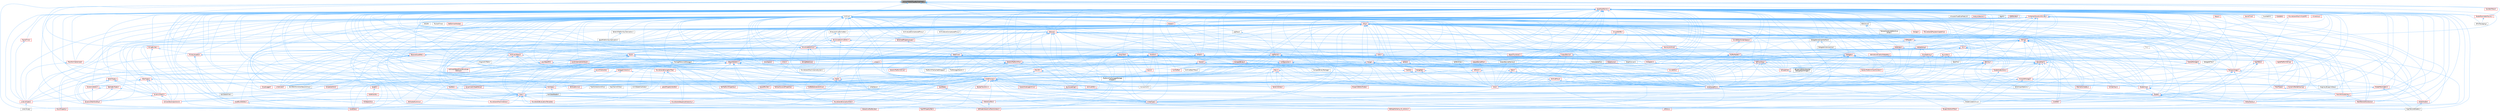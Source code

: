 digraph "IsArrayOrRefOfTypeByPredicate.h"
{
 // INTERACTIVE_SVG=YES
 // LATEX_PDF_SIZE
  bgcolor="transparent";
  edge [fontname=Helvetica,fontsize=10,labelfontname=Helvetica,labelfontsize=10];
  node [fontname=Helvetica,fontsize=10,shape=box,height=0.2,width=0.4];
  Node1 [id="Node000001",label="IsArrayOrRefOfTypeByPredicate.h",height=0.2,width=0.4,color="gray40", fillcolor="grey60", style="filled", fontcolor="black",tooltip=" "];
  Node1 -> Node2 [id="edge1_Node000001_Node000002",dir="back",color="steelblue1",style="solid",tooltip=" "];
  Node2 [id="Node000002",label="Archive.h",height=0.2,width=0.4,color="grey40", fillcolor="white", style="filled",URL="$d7/d3b/Archive_8h.html",tooltip=" "];
  Node2 -> Node3 [id="edge2_Node000002_Node000003",dir="back",color="steelblue1",style="solid",tooltip=" "];
  Node3 [id="Node000003",label="ApplePlatformSymbolication.h",height=0.2,width=0.4,color="grey40", fillcolor="white", style="filled",URL="$d5/d4c/ApplePlatformSymbolication_8h.html",tooltip=" "];
  Node2 -> Node4 [id="edge3_Node000002_Node000004",dir="back",color="steelblue1",style="solid",tooltip=" "];
  Node4 [id="Node000004",label="ArchiveLoadCompressedProxy.h",height=0.2,width=0.4,color="grey40", fillcolor="white", style="filled",URL="$d0/deb/ArchiveLoadCompressedProxy_8h.html",tooltip=" "];
  Node2 -> Node5 [id="edge4_Node000002_Node000005",dir="back",color="steelblue1",style="solid",tooltip=" "];
  Node5 [id="Node000005",label="ArchiveMD5.h",height=0.2,width=0.4,color="red", fillcolor="#FFF0F0", style="filled",URL="$d8/d7f/ArchiveMD5_8h.html",tooltip=" "];
  Node2 -> Node19 [id="edge5_Node000002_Node000019",dir="back",color="steelblue1",style="solid",tooltip=" "];
  Node19 [id="Node000019",label="ArchiveProxy.h",height=0.2,width=0.4,color="red", fillcolor="#FFF0F0", style="filled",URL="$dc/dda/ArchiveProxy_8h.html",tooltip=" "];
  Node19 -> Node20 [id="edge6_Node000019_Node000020",dir="back",color="steelblue1",style="solid",tooltip=" "];
  Node20 [id="Node000020",label="Core.h",height=0.2,width=0.4,color="red", fillcolor="#FFF0F0", style="filled",URL="$d6/dd7/Core_8h.html",tooltip=" "];
  Node19 -> Node29 [id="edge7_Node000019_Node000029",dir="back",color="steelblue1",style="solid",tooltip=" "];
  Node29 [id="Node000029",label="CoreSharedPCH.h",height=0.2,width=0.4,color="red", fillcolor="#FFF0F0", style="filled",URL="$d8/de5/CoreSharedPCH_8h.html",tooltip=" "];
  Node19 -> Node34 [id="edge8_Node000019_Node000034",dir="back",color="steelblue1",style="solid",tooltip=" "];
  Node34 [id="Node000034",label="HierarchicalLogArchive.h",height=0.2,width=0.4,color="red", fillcolor="#FFF0F0", style="filled",URL="$df/d85/HierarchicalLogArchive_8h.html",tooltip=" "];
  Node19 -> Node273 [id="edge9_Node000019_Node000273",dir="back",color="steelblue1",style="solid",tooltip=" "];
  Node273 [id="Node000273",label="Shader.h",height=0.2,width=0.4,color="red", fillcolor="#FFF0F0", style="filled",URL="$d2/dac/Shader_8h.html",tooltip=" "];
  Node273 -> Node278 [id="edge10_Node000273_Node000278",dir="back",color="steelblue1",style="solid",tooltip=" "];
  Node278 [id="Node000278",label="CopyTextureShaders.h",height=0.2,width=0.4,color="grey40", fillcolor="white", style="filled",URL="$dc/d7f/CopyTextureShaders_8h.html",tooltip=" "];
  Node273 -> Node281 [id="edge11_Node000273_Node000281",dir="back",color="steelblue1",style="solid",tooltip=" "];
  Node281 [id="Node000281",label="GlobalShader.h",height=0.2,width=0.4,color="red", fillcolor="#FFF0F0", style="filled",URL="$db/de3/GlobalShader_8h.html",tooltip=" "];
  Node281 -> Node278 [id="edge12_Node000281_Node000278",dir="back",color="steelblue1",style="solid",tooltip=" "];
  Node273 -> Node312 [id="edge13_Node000273_Node000312",dir="back",color="steelblue1",style="solid",tooltip=" "];
  Node312 [id="Node000312",label="InteractiveTool.h",height=0.2,width=0.4,color="red", fillcolor="#FFF0F0", style="filled",URL="$d5/d55/InteractiveTool_8h.html",tooltip=" "];
  Node312 -> Node320 [id="edge14_Node000312_Node000320",dir="back",color="steelblue1",style="solid",tooltip=" "];
  Node320 [id="Node000320",label="EdModeInteractiveToolsContext.h",height=0.2,width=0.4,color="red", fillcolor="#FFF0F0", style="filled",URL="$d7/da4/EdModeInteractiveToolsContext_8h.html",tooltip=" "];
  Node312 -> Node343 [id="edge15_Node000312_Node000343",dir="back",color="steelblue1",style="solid",tooltip=" "];
  Node343 [id="Node000343",label="InteractiveToolBuilder.h",height=0.2,width=0.4,color="red", fillcolor="#FFF0F0", style="filled",URL="$d1/d03/InteractiveToolBuilder_8h.html",tooltip=" "];
  Node273 -> Node583 [id="edge16_Node000273_Node000583",dir="back",color="steelblue1",style="solid",tooltip=" "];
  Node583 [id="Node000583",label="ShaderCodeArchive.h",height=0.2,width=0.4,color="grey40", fillcolor="white", style="filled",URL="$d4/dfd/ShaderCodeArchive_8h.html",tooltip=" "];
  Node273 -> Node591 [id="edge17_Node000273_Node000591",dir="back",color="steelblue1",style="solid",tooltip=" "];
  Node591 [id="Node000591",label="VertexFactory.h",height=0.2,width=0.4,color="red", fillcolor="#FFF0F0", style="filled",URL="$d8/dc4/VertexFactory_8h.html",tooltip=" "];
  Node2 -> Node8084 [id="edge18_Node000002_Node008084",dir="back",color="steelblue1",style="solid",tooltip=" "];
  Node8084 [id="Node008084",label="ArchiveSaveCompressedProxy.h",height=0.2,width=0.4,color="grey40", fillcolor="white", style="filled",URL="$d4/dee/ArchiveSaveCompressedProxy_8h.html",tooltip=" "];
  Node2 -> Node6400 [id="edge19_Node000002_Node006400",dir="back",color="steelblue1",style="solid",tooltip=" "];
  Node6400 [id="Node006400",label="ArchiveStackTrace.h",height=0.2,width=0.4,color="grey40", fillcolor="white", style="filled",URL="$d9/d16/ArchiveStackTrace_8h.html",tooltip=" "];
  Node2 -> Node8293 [id="edge20_Node000002_Node008293",dir="back",color="steelblue1",style="solid",tooltip=" "];
  Node8293 [id="Node008293",label="ArchiveUObject.h",height=0.2,width=0.4,color="red", fillcolor="#FFF0F0", style="filled",URL="$de/ddb/ArchiveUObject_8h.html",tooltip=" "];
  Node8293 -> Node713 [id="edge21_Node008293_Node000713",dir="back",color="steelblue1",style="solid",tooltip=" "];
  Node713 [id="Node000713",label="ArchiveUObjectFromStructured\lArchive.h",height=0.2,width=0.4,color="red", fillcolor="#FFF0F0", style="filled",URL="$d2/d52/ArchiveUObjectFromStructuredArchive_8h.html",tooltip=" "];
  Node8293 -> Node6135 [id="edge22_Node008293_Node006135",dir="back",color="steelblue1",style="solid",tooltip=" "];
  Node6135 [id="Node006135",label="FindReferencersArchive.h",height=0.2,width=0.4,color="red", fillcolor="#FFF0F0", style="filled",URL="$d5/d8f/FindReferencersArchive_8h.html",tooltip=" "];
  Node8293 -> Node2984 [id="edge23_Node008293_Node002984",dir="back",color="steelblue1",style="solid",tooltip=" "];
  Node2984 [id="Node002984",label="LinkerLoad.h",height=0.2,width=0.4,color="red", fillcolor="#FFF0F0", style="filled",URL="$d7/def/LinkerLoad_8h.html",tooltip=" "];
  Node8293 -> Node5023 [id="edge24_Node008293_Node005023",dir="back",color="steelblue1",style="solid",tooltip=" "];
  Node5023 [id="Node005023",label="LinkerSave.h",height=0.2,width=0.4,color="grey40", fillcolor="white", style="filled",URL="$d5/d31/LinkerSave_8h.html",tooltip=" "];
  Node8293 -> Node7644 [id="edge25_Node008293_Node007644",dir="back",color="steelblue1",style="solid",tooltip=" "];
  Node7644 [id="Node007644",label="UObjectGlobals.h",height=0.2,width=0.4,color="red", fillcolor="#FFF0F0", style="filled",URL="$d0/da9/UObjectGlobals_8h.html",tooltip=" "];
  Node7644 -> Node3028 [id="edge26_Node007644_Node003028",dir="back",color="steelblue1",style="solid",tooltip=" "];
  Node3028 [id="Node003028",label="AnimStateAliasNode.h",height=0.2,width=0.4,color="grey40", fillcolor="white", style="filled",URL="$d1/dd2/AnimStateAliasNode_8h.html",tooltip=" "];
  Node7644 -> Node925 [id="edge27_Node007644_Node000925",dir="back",color="steelblue1",style="solid",tooltip=" "];
  Node925 [id="Node000925",label="AssetData.h",height=0.2,width=0.4,color="red", fillcolor="#FFF0F0", style="filled",URL="$d9/d19/AssetData_8h.html",tooltip=" "];
  Node7644 -> Node1851 [id="edge28_Node007644_Node001851",dir="back",color="steelblue1",style="solid",tooltip=" "];
  Node1851 [id="Node001851",label="BlueprintActionFilter.h",height=0.2,width=0.4,color="red", fillcolor="#FFF0F0", style="filled",URL="$d5/d2a/BlueprintActionFilter_8h.html",tooltip=" "];
  Node7644 -> Node714 [id="edge29_Node007644_Node000714",dir="back",color="steelblue1",style="solid",tooltip=" "];
  Node714 [id="Node000714",label="Class.h",height=0.2,width=0.4,color="red", fillcolor="#FFF0F0", style="filled",URL="$d4/d05/Class_8h.html",tooltip=" "];
  Node714 -> Node924 [id="edge30_Node000714_Node000924",dir="back",color="steelblue1",style="solid",tooltip=" "];
  Node924 [id="Node000924",label="AssetBundleData.h",height=0.2,width=0.4,color="red", fillcolor="#FFF0F0", style="filled",URL="$df/d47/AssetBundleData_8h.html",tooltip=" "];
  Node924 -> Node925 [id="edge31_Node000924_Node000925",dir="back",color="steelblue1",style="solid",tooltip=" "];
  Node714 -> Node925 [id="edge32_Node000714_Node000925",dir="back",color="steelblue1",style="solid",tooltip=" "];
  Node714 -> Node1620 [id="edge33_Node000714_Node001620",dir="back",color="steelblue1",style="solid",tooltip=" "];
  Node1620 [id="Node001620",label="AttributesRuntime.h",height=0.2,width=0.4,color="red", fillcolor="#FFF0F0", style="filled",URL="$dc/dc1/AttributesRuntime_8h.html",tooltip=" "];
  Node714 -> Node1851 [id="edge34_Node000714_Node001851",dir="back",color="steelblue1",style="solid",tooltip=" "];
  Node714 -> Node4509 [id="edge35_Node000714_Node004509",dir="back",color="steelblue1",style="solid",tooltip=" "];
  Node4509 [id="Node004509",label="CoreNet.h",height=0.2,width=0.4,color="red", fillcolor="#FFF0F0", style="filled",URL="$da/d1a/CoreNet_8h.html",tooltip=" "];
  Node714 -> Node1136 [id="edge36_Node000714_Node001136",dir="back",color="steelblue1",style="solid",tooltip=" "];
  Node1136 [id="Node001136",label="EdGraphSchema_K2_Actions.h",height=0.2,width=0.4,color="red", fillcolor="#FFF0F0", style="filled",URL="$d8/d9c/EdGraphSchema__K2__Actions_8h.html",tooltip=" "];
  Node714 -> Node4787 [id="edge37_Node000714_Node004787",dir="back",color="steelblue1",style="solid",tooltip=" "];
  Node4787 [id="Node004787",label="GCObjectInfo.h",height=0.2,width=0.4,color="red", fillcolor="#FFF0F0", style="filled",URL="$d3/d0f/GCObjectInfo_8h.html",tooltip=" "];
  Node714 -> Node312 [id="edge38_Node000714_Node000312",dir="back",color="steelblue1",style="solid",tooltip=" "];
  Node714 -> Node3820 [id="edge39_Node000714_Node003820",dir="back",color="steelblue1",style="solid",tooltip=" "];
  Node3820 [id="Node003820",label="LiveLinkTypes.h",height=0.2,width=0.4,color="red", fillcolor="#FFF0F0", style="filled",URL="$d2/d4c/LiveLinkTypes_8h.html",tooltip=" "];
  Node3820 -> Node3846 [id="edge40_Node003820_Node003846",dir="back",color="steelblue1",style="solid",tooltip=" "];
  Node3846 [id="Node003846",label="LiveLinkLog.h",height=0.2,width=0.4,color="grey40", fillcolor="white", style="filled",URL="$d4/d26/LiveLinkLog_8h.html",tooltip=" "];
  Node714 -> Node4912 [id="edge41_Node000714_Node004912",dir="back",color="steelblue1",style="solid",tooltip=" "];
  Node4912 [id="Node004912",label="MovieSceneEvaluationField.h",height=0.2,width=0.4,color="red", fillcolor="#FFF0F0", style="filled",URL="$d6/d5d/MovieSceneEvaluationField_8h.html",tooltip=" "];
  Node714 -> Node2722 [id="edge42_Node000714_Node002722",dir="back",color="steelblue1",style="solid",tooltip=" "];
  Node2722 [id="Node002722",label="MovieSceneEvaluationTemplate.h",height=0.2,width=0.4,color="red", fillcolor="#FFF0F0", style="filled",URL="$d9/d34/MovieSceneEvaluationTemplate_8h.html",tooltip=" "];
  Node714 -> Node4917 [id="edge43_Node000714_Node004917",dir="back",color="steelblue1",style="solid",tooltip=" "];
  Node4917 [id="Node004917",label="MovieSceneSequenceHierarchy.h",height=0.2,width=0.4,color="red", fillcolor="#FFF0F0", style="filled",URL="$d0/dd7/MovieSceneSequenceHierarchy_8h.html",tooltip=" "];
  Node714 -> Node2706 [id="edge44_Node000714_Node002706",dir="back",color="steelblue1",style="solid",tooltip=" "];
  Node2706 [id="Node002706",label="MovieSceneTrackInstance.h",height=0.2,width=0.4,color="red", fillcolor="#FFF0F0", style="filled",URL="$d4/d28/MovieSceneTrackInstance_8h.html",tooltip=" "];
  Node714 -> Node2985 [id="edge45_Node000714_Node002985",dir="back",color="steelblue1",style="solid",tooltip=" "];
  Node2985 [id="Node002985",label="UnrealType.h",height=0.2,width=0.4,color="red", fillcolor="#FFF0F0", style="filled",URL="$d6/d2f/UnrealType_8h.html",tooltip=" "];
  Node2985 -> Node1851 [id="edge46_Node002985_Node001851",dir="back",color="steelblue1",style="solid",tooltip=" "];
  Node2985 -> Node3220 [id="edge47_Node002985_Node003220",dir="back",color="steelblue1",style="solid",tooltip=" "];
  Node3220 [id="Node003220",label="DiffUtils.h",height=0.2,width=0.4,color="red", fillcolor="#FFF0F0", style="filled",URL="$d4/d91/DiffUtils_8h.html",tooltip=" "];
  Node2985 -> Node1136 [id="edge48_Node002985_Node001136",dir="back",color="steelblue1",style="solid",tooltip=" "];
  Node2985 -> Node3227 [id="edge49_Node002985_Node003227",dir="back",color="steelblue1",style="solid",tooltip=" "];
  Node3227 [id="Node003227",label="EnumProperty.h",height=0.2,width=0.4,color="red", fillcolor="#FFF0F0", style="filled",URL="$de/d91/EnumProperty_8h.html",tooltip=" "];
  Node2985 -> Node3812 [id="edge50_Node002985_Node003812",dir="back",color="steelblue1",style="solid",tooltip=" "];
  Node3812 [id="Node003812",label="RigVMPropertyPath.h",height=0.2,width=0.4,color="red", fillcolor="#FFF0F0", style="filled",URL="$da/dfd/RigVMPropertyPath_8h.html",tooltip=" "];
  Node7644 -> Node4509 [id="edge51_Node007644_Node004509",dir="back",color="steelblue1",style="solid",tooltip=" "];
  Node7644 -> Node6058 [id="edge52_Node007644_Node006058",dir="back",color="steelblue1",style="solid",tooltip=" "];
  Node6058 [id="Node006058",label="DynamicallyTypedValue.h",height=0.2,width=0.4,color="red", fillcolor="#FFF0F0", style="filled",URL="$db/d80/DynamicallyTypedValue_8h.html",tooltip=" "];
  Node7644 -> Node1136 [id="edge53_Node007644_Node001136",dir="back",color="steelblue1",style="solid",tooltip=" "];
  Node7644 -> Node320 [id="edge54_Node007644_Node000320",dir="back",color="steelblue1",style="solid",tooltip=" "];
  Node7644 -> Node5313 [id="edge55_Node007644_Node005313",dir="back",color="steelblue1",style="solid",tooltip=" "];
  Node5313 [id="Node005313",label="Field.h",height=0.2,width=0.4,color="red", fillcolor="#FFF0F0", style="filled",URL="$d8/db3/Field_8h.html",tooltip=" "];
  Node5313 -> Node1851 [id="edge56_Node005313_Node001851",dir="back",color="steelblue1",style="solid",tooltip=" "];
  Node5313 -> Node714 [id="edge57_Node005313_Node000714",dir="back",color="steelblue1",style="solid",tooltip=" "];
  Node5313 -> Node4509 [id="edge58_Node005313_Node004509",dir="back",color="steelblue1",style="solid",tooltip=" "];
  Node5313 -> Node3227 [id="edge59_Node005313_Node003227",dir="back",color="steelblue1",style="solid",tooltip=" "];
  Node5313 -> Node5315 [id="edge60_Node005313_Node005315",dir="back",color="steelblue1",style="solid",tooltip=" "];
  Node5315 [id="Node005315",label="FieldPath.h",height=0.2,width=0.4,color="red", fillcolor="#FFF0F0", style="filled",URL="$d7/d6c/FieldPath_8h.html",tooltip=" "];
  Node5315 -> Node714 [id="edge61_Node005315_Node000714",dir="back",color="steelblue1",style="solid",tooltip=" "];
  Node5313 -> Node2985 [id="edge62_Node005313_Node002985",dir="back",color="steelblue1",style="solid",tooltip=" "];
  Node7644 -> Node7447 [id="edge63_Node007644_Node007447",dir="back",color="steelblue1",style="solid",tooltip=" "];
  Node7447 [id="Node007447",label="GarbageCollection.h",height=0.2,width=0.4,color="red", fillcolor="#FFF0F0", style="filled",URL="$d1/d85/GarbageCollection_8h.html",tooltip=" "];
  Node7447 -> Node714 [id="edge64_Node007447_Node000714",dir="back",color="steelblue1",style="solid",tooltip=" "];
  Node7447 -> Node5313 [id="edge65_Node007447_Node005313",dir="back",color="steelblue1",style="solid",tooltip=" "];
  Node7447 -> Node4787 [id="edge66_Node007447_Node004787",dir="back",color="steelblue1",style="solid",tooltip=" "];
  Node7644 -> Node312 [id="edge67_Node007644_Node000312",dir="back",color="steelblue1",style="solid",tooltip=" "];
  Node7644 -> Node343 [id="edge68_Node007644_Node000343",dir="back",color="steelblue1",style="solid",tooltip=" "];
  Node7644 -> Node3820 [id="edge69_Node007644_Node003820",dir="back",color="steelblue1",style="solid",tooltip=" "];
  Node7644 -> Node2706 [id="edge70_Node007644_Node002706",dir="back",color="steelblue1",style="solid",tooltip=" "];
  Node7644 -> Node3694 [id="edge71_Node007644_Node003694",dir="back",color="steelblue1",style="solid",tooltip=" "];
  Node3694 [id="Node003694",label="MovieSceneTrackInstanceSystem.h",height=0.2,width=0.4,color="grey40", fillcolor="white", style="filled",URL="$d4/db7/MovieSceneTrackInstanceSystem_8h.html",tooltip=" "];
  Node7644 -> Node2985 [id="edge72_Node007644_Node002985",dir="back",color="steelblue1",style="solid",tooltip=" "];
  Node2 -> Node713 [id="edge73_Node000002_Node000713",dir="back",color="steelblue1",style="solid",tooltip=" "];
  Node2 -> Node8296 [id="edge74_Node000002_Node008296",dir="back",color="steelblue1",style="solid",tooltip=" "];
  Node8296 [id="Node008296",label="Array.h",height=0.2,width=0.4,color="red", fillcolor="#FFF0F0", style="filled",URL="$df/dd0/Array_8h.html",tooltip=" "];
  Node8296 -> Node4 [id="edge75_Node008296_Node000004",dir="back",color="steelblue1",style="solid",tooltip=" "];
  Node8296 -> Node8084 [id="edge76_Node008296_Node008084",dir="back",color="steelblue1",style="solid",tooltip=" "];
  Node8296 -> Node6400 [id="edge77_Node008296_Node006400",dir="back",color="steelblue1",style="solid",tooltip=" "];
  Node8296 -> Node713 [id="edge78_Node008296_Node000713",dir="back",color="steelblue1",style="solid",tooltip=" "];
  Node8296 -> Node8301 [id="edge79_Node008296_Node008301",dir="back",color="steelblue1",style="solid",tooltip=" "];
  Node8301 [id="Node008301",label="ArrayView.h",height=0.2,width=0.4,color="red", fillcolor="#FFF0F0", style="filled",URL="$d7/df4/ArrayView_8h.html",tooltip=" "];
  Node8301 -> Node6400 [id="edge80_Node008301_Node006400",dir="back",color="steelblue1",style="solid",tooltip=" "];
  Node8301 -> Node925 [id="edge81_Node008301_Node000925",dir="back",color="steelblue1",style="solid",tooltip=" "];
  Node8301 -> Node5325 [id="edge82_Node008301_Node005325",dir="back",color="steelblue1",style="solid",tooltip=" "];
  Node5325 [id="Node005325",label="AsyncLoading2.h",height=0.2,width=0.4,color="red", fillcolor="#FFF0F0", style="filled",URL="$dd/db7/AsyncLoading2_8h.html",tooltip=" "];
  Node8301 -> Node1620 [id="edge83_Node008301_Node001620",dir="back",color="steelblue1",style="solid",tooltip=" "];
  Node8301 -> Node5764 [id="edge84_Node008301_Node005764",dir="back",color="steelblue1",style="solid",tooltip=" "];
  Node5764 [id="Node005764",label="ConvexHull2.h",height=0.2,width=0.4,color="grey40", fillcolor="white", style="filled",URL="$df/dc5/ConvexHull2_8h.html",tooltip=" "];
  Node8301 -> Node20 [id="edge85_Node008301_Node000020",dir="back",color="steelblue1",style="solid",tooltip=" "];
  Node8301 -> Node29 [id="edge86_Node008301_Node000029",dir="back",color="steelblue1",style="solid",tooltip=" "];
  Node8301 -> Node3173 [id="edge87_Node008301_Node003173",dir="back",color="steelblue1",style="solid",tooltip=" "];
  Node3173 [id="Node003173",label="CurveEditor.h",height=0.2,width=0.4,color="red", fillcolor="#FFF0F0", style="filled",URL="$d1/d27/CurveEditor_8h.html",tooltip=" "];
  Node8301 -> Node5960 [id="edge88_Node008301_Node005960",dir="back",color="steelblue1",style="solid",tooltip=" "];
  Node5960 [id="Node005960",label="DynamicMesh3.h",height=0.2,width=0.4,color="red", fillcolor="#FFF0F0", style="filled",URL="$d5/d34/DynamicMesh3_8h.html",tooltip=" "];
  Node5960 -> Node5761 [id="edge89_Node005960_Node005761",dir="back",color="steelblue1",style="solid",tooltip=" "];
  Node5761 [id="Node005761",label="ConvexDecomposition3.h",height=0.2,width=0.4,color="red", fillcolor="#FFF0F0", style="filled",URL="$d4/d2b/ConvexDecomposition3_8h.html",tooltip=" "];
  Node5960 -> Node5973 [id="edge90_Node005960_Node005973",dir="back",color="steelblue1",style="solid",tooltip=" "];
  Node5973 [id="Node005973",label="DynamicMeshOverlay.h",height=0.2,width=0.4,color="red", fillcolor="#FFF0F0", style="filled",URL="$de/d26/DynamicMeshOverlay_8h.html",tooltip=" "];
  Node8301 -> Node5973 [id="edge91_Node008301_Node005973",dir="back",color="steelblue1",style="solid",tooltip=" "];
  Node8301 -> Node1136 [id="edge92_Node008301_Node001136",dir="back",color="steelblue1",style="solid",tooltip=" "];
  Node8301 -> Node6135 [id="edge93_Node008301_Node006135",dir="back",color="steelblue1",style="solid",tooltip=" "];
  Node8301 -> Node6268 [id="edge94_Node008301_Node006268",dir="back",color="steelblue1",style="solid",tooltip=" "];
  Node6268 [id="Node006268",label="GenericOctree.h",height=0.2,width=0.4,color="red", fillcolor="#FFF0F0", style="filled",URL="$de/de6/GenericOctree_8h.html",tooltip=" "];
  Node8301 -> Node8105 [id="edge95_Node008301_Node008105",dir="back",color="steelblue1",style="solid",tooltip=" "];
  Node8105 [id="Node008105",label="GraphConvert.h",height=0.2,width=0.4,color="grey40", fillcolor="white", style="filled",URL="$d8/d11/GraphConvert_8h.html",tooltip=" "];
  Node8301 -> Node8107 [id="edge96_Node008301_Node008107",dir="back",color="steelblue1",style="solid",tooltip=" "];
  Node8107 [id="Node008107",label="Histogram.h",height=0.2,width=0.4,color="red", fillcolor="#FFF0F0", style="filled",URL="$d7/db2/Histogram_8h.html",tooltip=" "];
  Node8107 -> Node29 [id="edge97_Node008107_Node000029",dir="back",color="steelblue1",style="solid",tooltip=" "];
  Node8301 -> Node5310 [id="edge98_Node008301_Node005310",dir="back",color="steelblue1",style="solid",tooltip=" "];
  Node5310 [id="Node005310",label="IPlatformFileManagedStorage\lWrapper.h",height=0.2,width=0.4,color="grey40", fillcolor="white", style="filled",URL="$db/d2e/IPlatformFileManagedStorageWrapper_8h.html",tooltip=" "];
  Node8301 -> Node6394 [id="edge99_Node008301_Node006394",dir="back",color="steelblue1",style="solid",tooltip=" "];
  Node6394 [id="Node006394",label="IoDispatcher.h",height=0.2,width=0.4,color="red", fillcolor="#FFF0F0", style="filled",URL="$d8/d3c/IoDispatcher_8h.html",tooltip=" "];
  Node6394 -> Node583 [id="edge100_Node006394_Node000583",dir="back",color="steelblue1",style="solid",tooltip=" "];
  Node8301 -> Node5457 [id="edge101_Node008301_Node005457",dir="back",color="steelblue1",style="solid",tooltip=" "];
  Node5457 [id="Node005457",label="MeshAttributeArray.h",height=0.2,width=0.4,color="red", fillcolor="#FFF0F0", style="filled",URL="$dd/dcf/MeshAttributeArray_8h.html",tooltip=" "];
  Node5457 -> Node5475 [id="edge102_Node005457_Node005475",dir="back",color="steelblue1",style="solid",tooltip=" "];
  Node5475 [id="Node005475",label="MeshElementContainer.h",height=0.2,width=0.4,color="red", fillcolor="#FFF0F0", style="filled",URL="$d1/dfa/MeshElementContainer_8h.html",tooltip=" "];
  Node8301 -> Node4912 [id="edge103_Node008301_Node004912",dir="back",color="steelblue1",style="solid",tooltip=" "];
  Node8301 -> Node2722 [id="edge104_Node008301_Node002722",dir="back",color="steelblue1",style="solid",tooltip=" "];
  Node8301 -> Node7842 [id="edge105_Node008301_Node007842",dir="back",color="steelblue1",style="solid",tooltip=" "];
  Node7842 [id="Node007842",label="MovieSceneEvaluationTree.h",height=0.2,width=0.4,color="red", fillcolor="#FFF0F0", style="filled",URL="$d6/d33/MovieSceneEvaluationTree_8h.html",tooltip=" "];
  Node7842 -> Node4912 [id="edge106_Node007842_Node004912",dir="back",color="steelblue1",style="solid",tooltip=" "];
  Node7842 -> Node2722 [id="edge107_Node007842_Node002722",dir="back",color="steelblue1",style="solid",tooltip=" "];
  Node7842 -> Node4917 [id="edge108_Node007842_Node004917",dir="back",color="steelblue1",style="solid",tooltip=" "];
  Node8301 -> Node4917 [id="edge109_Node008301_Node004917",dir="back",color="steelblue1",style="solid",tooltip=" "];
  Node8301 -> Node2706 [id="edge110_Node008301_Node002706",dir="back",color="steelblue1",style="solid",tooltip=" "];
  Node8301 -> Node7398 [id="edge111_Node008301_Node007398",dir="back",color="steelblue1",style="solid",tooltip=" "];
  Node7398 [id="Node007398",label="PackageResourceManager.h",height=0.2,width=0.4,color="grey40", fillcolor="white", style="filled",URL="$dc/dee/PackageResourceManager_8h.html",tooltip=" "];
  Node7398 -> Node2984 [id="edge112_Node007398_Node002984",dir="back",color="steelblue1",style="solid",tooltip=" "];
  Node8301 -> Node273 [id="edge113_Node008301_Node000273",dir="back",color="steelblue1",style="solid",tooltip=" "];
  Node8301 -> Node7683 [id="edge114_Node008301_Node007683",dir="back",color="steelblue1",style="solid",tooltip=" "];
  Node7683 [id="Node007683",label="ShaderCodeLibrary.h",height=0.2,width=0.4,color="red", fillcolor="#FFF0F0", style="filled",URL="$d0/d8f/ShaderCodeLibrary_8h.html",tooltip=" "];
  Node7683 -> Node583 [id="edge115_Node007683_Node000583",dir="back",color="steelblue1",style="solid",tooltip=" "];
  Node8301 -> Node6378 [id="edge116_Node008301_Node006378",dir="back",color="steelblue1",style="solid",tooltip=" "];
  Node6378 [id="Node006378",label="ShaderCore.h",height=0.2,width=0.4,color="red", fillcolor="#FFF0F0", style="filled",URL="$d2/dc9/ShaderCore_8h.html",tooltip=" "];
  Node6378 -> Node278 [id="edge117_Node006378_Node000278",dir="back",color="steelblue1",style="solid",tooltip=" "];
  Node6378 -> Node273 [id="edge118_Node006378_Node000273",dir="back",color="steelblue1",style="solid",tooltip=" "];
  Node6378 -> Node591 [id="edge119_Node006378_Node000591",dir="back",color="steelblue1",style="solid",tooltip=" "];
  Node8301 -> Node7644 [id="edge120_Node008301_Node007644",dir="back",color="steelblue1",style="solid",tooltip=" "];
  Node8301 -> Node2985 [id="edge121_Node008301_Node002985",dir="back",color="steelblue1",style="solid",tooltip=" "];
  Node8301 -> Node8316 [id="edge122_Node008301_Node008316",dir="back",color="steelblue1",style="solid",tooltip=" "];
  Node8316 [id="Node008316",label="xxhash.h",height=0.2,width=0.4,color="red", fillcolor="#FFF0F0", style="filled",URL="$d3/d32/xxhash_8h.html",tooltip=" "];
  Node8296 -> Node924 [id="edge123_Node008296_Node000924",dir="back",color="steelblue1",style="solid",tooltip=" "];
  Node8296 -> Node925 [id="edge124_Node008296_Node000925",dir="back",color="steelblue1",style="solid",tooltip=" "];
  Node8296 -> Node5325 [id="edge125_Node008296_Node005325",dir="back",color="steelblue1",style="solid",tooltip=" "];
  Node8296 -> Node8501 [id="edge126_Node008296_Node008501",dir="back",color="steelblue1",style="solid",tooltip=" "];
  Node8501 [id="Node008501",label="BinaryArchiveFormatter.h",height=0.2,width=0.4,color="grey40", fillcolor="white", style="filled",URL="$d2/d01/BinaryArchiveFormatter_8h.html",tooltip=" "];
  Node8501 -> Node7396 [id="edge127_Node008501_Node007396",dir="back",color="steelblue1",style="solid",tooltip=" "];
  Node7396 [id="Node007396",label="StructuredArchive.h",height=0.2,width=0.4,color="red", fillcolor="#FFF0F0", style="filled",URL="$d9/d1e/StructuredArchive_8h.html",tooltip=" "];
  Node7396 -> Node713 [id="edge128_Node007396_Node000713",dir="back",color="steelblue1",style="solid",tooltip=" "];
  Node7396 -> Node714 [id="edge129_Node007396_Node000714",dir="back",color="steelblue1",style="solid",tooltip=" "];
  Node7396 -> Node7399 [id="edge130_Node007396_Node007399",dir="back",color="steelblue1",style="solid",tooltip=" "];
  Node7399 [id="Node007399",label="Color.h",height=0.2,width=0.4,color="red", fillcolor="#FFF0F0", style="filled",URL="$dd/dac/Color_8h.html",tooltip=" "];
  Node7399 -> Node7411 [id="edge131_Node007399_Node007411",dir="back",color="steelblue1",style="solid",tooltip=" "];
  Node7411 [id="Node007411",label="ColorSpace.h",height=0.2,width=0.4,color="red", fillcolor="#FFF0F0", style="filled",URL="$de/d18/ColorSpace_8h.html",tooltip=" "];
  Node7399 -> Node5306 [id="edge132_Node007399_Node005306",dir="back",color="steelblue1",style="solid",tooltip=" "];
  Node5306 [id="Node005306",label="ConfigCacheIni.h",height=0.2,width=0.4,color="red", fillcolor="#FFF0F0", style="filled",URL="$dd/d3f/ConfigCacheIni_8h.html",tooltip=" "];
  Node5306 -> Node20 [id="edge133_Node005306_Node000020",dir="back",color="steelblue1",style="solid",tooltip=" "];
  Node5306 -> Node29 [id="edge134_Node005306_Node000029",dir="back",color="steelblue1",style="solid",tooltip=" "];
  Node5306 -> Node5308 [id="edge135_Node005306_Node005308",dir="back",color="steelblue1",style="solid",tooltip=" "];
  Node5308 [id="Node005308",label="GenericPlatformDriver.h",height=0.2,width=0.4,color="red", fillcolor="#FFF0F0", style="filled",URL="$d6/d35/GenericPlatformDriver_8h.html",tooltip=" "];
  Node5306 -> Node5310 [id="edge136_Node005306_Node005310",dir="back",color="steelblue1",style="solid",tooltip=" "];
  Node7399 -> Node20 [id="edge137_Node007399_Node000020",dir="back",color="steelblue1",style="solid",tooltip=" "];
  Node7399 -> Node29 [id="edge138_Node007399_Node000029",dir="back",color="steelblue1",style="solid",tooltip=" "];
  Node7399 -> Node3220 [id="edge139_Node007399_Node003220",dir="back",color="steelblue1",style="solid",tooltip=" "];
  Node7399 -> Node7428 [id="edge140_Node007399_Node007428",dir="back",color="steelblue1",style="solid",tooltip=" "];
  Node7428 [id="Node007428",label="InterpCurve.h",height=0.2,width=0.4,color="red", fillcolor="#FFF0F0", style="filled",URL="$d2/d1c/InterpCurve_8h.html",tooltip=" "];
  Node7428 -> Node20 [id="edge141_Node007428_Node000020",dir="back",color="steelblue1",style="solid",tooltip=" "];
  Node7428 -> Node29 [id="edge142_Node007428_Node000029",dir="back",color="steelblue1",style="solid",tooltip=" "];
  Node7396 -> Node5306 [id="edge143_Node007396_Node005306",dir="back",color="steelblue1",style="solid",tooltip=" "];
  Node7396 -> Node7787 [id="edge144_Node007396_Node007787",dir="back",color="steelblue1",style="solid",tooltip=" "];
  Node7787 [id="Node007787",label="DateTime.h",height=0.2,width=0.4,color="red", fillcolor="#FFF0F0", style="filled",URL="$d1/de9/DateTime_8h.html",tooltip=" "];
  Node7787 -> Node20 [id="edge145_Node007787_Node000020",dir="back",color="steelblue1",style="solid",tooltip=" "];
  Node7787 -> Node5335 [id="edge146_Node007787_Node005335",dir="back",color="steelblue1",style="solid",tooltip=" "];
  Node5335 [id="Node005335",label="CoreMinimal.h",height=0.2,width=0.4,color="red", fillcolor="#FFF0F0", style="filled",URL="$d7/d67/CoreMinimal_8h.html",tooltip=" "];
  Node5335 -> Node3028 [id="edge147_Node005335_Node003028",dir="back",color="steelblue1",style="solid",tooltip=" "];
  Node5335 -> Node5 [id="edge148_Node005335_Node000005",dir="back",color="steelblue1",style="solid",tooltip=" "];
  Node5335 -> Node5325 [id="edge149_Node005335_Node005325",dir="back",color="steelblue1",style="solid",tooltip=" "];
  Node5335 -> Node4867 [id="edge150_Node005335_Node004867",dir="back",color="steelblue1",style="solid",tooltip=" "];
  Node4867 [id="Node004867",label="AttributeCurve.h",height=0.2,width=0.4,color="red", fillcolor="#FFF0F0", style="filled",URL="$d6/d16/AttributeCurve_8h.html",tooltip=" "];
  Node5335 -> Node1851 [id="edge151_Node005335_Node001851",dir="back",color="steelblue1",style="solid",tooltip=" "];
  Node5335 -> Node985 [id="edge152_Node005335_Node000985",dir="back",color="steelblue1",style="solid",tooltip=" "];
  Node985 [id="Node000985",label="BlueprintEditorModes.h",height=0.2,width=0.4,color="red", fillcolor="#FFF0F0", style="filled",URL="$d9/d70/BlueprintEditorModes_8h.html",tooltip=" "];
  Node5335 -> Node5554 [id="edge153_Node005335_Node005554",dir="back",color="steelblue1",style="solid",tooltip=" "];
  Node5554 [id="Node005554",label="BulkData.h",height=0.2,width=0.4,color="red", fillcolor="#FFF0F0", style="filled",URL="$d4/d8e/BulkData_8h.html",tooltip=" "];
  Node5554 -> Node5555 [id="edge154_Node005554_Node005555",dir="back",color="steelblue1",style="solid",tooltip=" "];
  Node5555 [id="Node005555",label="BulkDataReader.h",height=0.2,width=0.4,color="grey40", fillcolor="white", style="filled",URL="$d4/d9b/BulkDataReader_8h.html",tooltip=" "];
  Node5554 -> Node5557 [id="edge155_Node005554_Node005557",dir="back",color="steelblue1",style="solid",tooltip=" "];
  Node5557 [id="Node005557",label="BulkDataWriter.h",height=0.2,width=0.4,color="grey40", fillcolor="white", style="filled",URL="$dc/dcb/BulkDataWriter_8h.html",tooltip=" "];
  Node5335 -> Node5761 [id="edge156_Node005335_Node005761",dir="back",color="steelblue1",style="solid",tooltip=" "];
  Node5335 -> Node5764 [id="edge157_Node005335_Node005764",dir="back",color="steelblue1",style="solid",tooltip=" "];
  Node5335 -> Node20 [id="edge158_Node005335_Node000020",dir="back",color="steelblue1",style="solid",tooltip=" "];
  Node5335 -> Node29 [id="edge159_Node005335_Node000029",dir="back",color="steelblue1",style="solid",tooltip=" "];
  Node5335 -> Node5949 [id="edge160_Node005335_Node005949",dir="back",color="steelblue1",style="solid",tooltip=" "];
  Node5949 [id="Node005949",label="DynamicRenderScaling.h",height=0.2,width=0.4,color="red", fillcolor="#FFF0F0", style="filled",URL="$df/d37/DynamicRenderScaling_8h.html",tooltip=" "];
  Node5335 -> Node5956 [id="edge161_Node005335_Node005956",dir="back",color="steelblue1",style="solid",tooltip=" "];
  Node5956 [id="Node005956",label="DynamicVector.h",height=0.2,width=0.4,color="red", fillcolor="#FFF0F0", style="filled",URL="$d5/dfc/DynamicVector_8h.html",tooltip=" "];
  Node5956 -> Node5960 [id="edge162_Node005956_Node005960",dir="back",color="steelblue1",style="solid",tooltip=" "];
  Node5956 -> Node5973 [id="edge163_Node005956_Node005973",dir="back",color="steelblue1",style="solid",tooltip=" "];
  Node5335 -> Node6058 [id="edge164_Node005335_Node006058",dir="back",color="steelblue1",style="solid",tooltip=" "];
  Node5335 -> Node1136 [id="edge165_Node005335_Node001136",dir="back",color="steelblue1",style="solid",tooltip=" "];
  Node5335 -> Node6135 [id="edge166_Node005335_Node006135",dir="back",color="steelblue1",style="solid",tooltip=" "];
  Node5335 -> Node6141 [id="edge167_Node005335_Node006141",dir="back",color="steelblue1",style="solid",tooltip=" "];
  Node6141 [id="Node006141",label="FleshCollectionUtility.h",height=0.2,width=0.4,color="grey40", fillcolor="white", style="filled",URL="$d4/d53/FleshCollectionUtility_8h.html",tooltip=" "];
  Node5335 -> Node6268 [id="edge168_Node005335_Node006268",dir="back",color="steelblue1",style="solid",tooltip=" "];
  Node5335 -> Node281 [id="edge169_Node005335_Node000281",dir="back",color="steelblue1",style="solid",tooltip=" "];
  Node5335 -> Node6339 [id="edge170_Node005335_Node006339",dir="back",color="steelblue1",style="solid",tooltip=" "];
  Node6339 [id="Node006339",label="HazardPointer.h",height=0.2,width=0.4,color="red", fillcolor="#FFF0F0", style="filled",URL="$d5/d08/HazardPointer_8h.html",tooltip=" "];
  Node5335 -> Node34 [id="edge171_Node005335_Node000034",dir="back",color="steelblue1",style="solid",tooltip=" "];
  Node5335 -> Node1316 [id="edge172_Node005335_Node001316",dir="back",color="steelblue1",style="solid",tooltip=" "];
  Node1316 [id="Node001316",label="ImaginaryBlueprintData.h",height=0.2,width=0.4,color="grey40", fillcolor="white", style="filled",URL="$d9/d16/ImaginaryBlueprintData_8h.html",tooltip=" "];
  Node5335 -> Node4832 [id="edge173_Node005335_Node004832",dir="back",color="steelblue1",style="solid",tooltip=" "];
  Node4832 [id="Node004832",label="InputState.h",height=0.2,width=0.4,color="red", fillcolor="#FFF0F0", style="filled",URL="$d7/dfa/InputState_8h.html",tooltip=" "];
  Node4832 -> Node320 [id="edge174_Node004832_Node000320",dir="back",color="steelblue1",style="solid",tooltip=" "];
  Node5335 -> Node312 [id="edge175_Node005335_Node000312",dir="back",color="steelblue1",style="solid",tooltip=" "];
  Node5335 -> Node343 [id="edge176_Node005335_Node000343",dir="back",color="steelblue1",style="solid",tooltip=" "];
  Node5335 -> Node6603 [id="edge177_Node005335_Node006603",dir="back",color="steelblue1",style="solid",tooltip=" "];
  Node6603 [id="Node006603",label="KeyChainUtilities.h",height=0.2,width=0.4,color="grey40", fillcolor="white", style="filled",URL="$db/d66/KeyChainUtilities_8h.html",tooltip=" "];
  Node5335 -> Node6618 [id="edge178_Node005335_Node006618",dir="back",color="steelblue1",style="solid",tooltip=" "];
  Node6618 [id="Node006618",label="LatentPropertyHandle.h",height=0.2,width=0.4,color="red", fillcolor="#FFF0F0", style="filled",URL="$d2/d4e/LatentPropertyHandle_8h.html",tooltip=" "];
  Node5335 -> Node2984 [id="edge179_Node005335_Node002984",dir="back",color="steelblue1",style="solid",tooltip=" "];
  Node5335 -> Node5023 [id="edge180_Node005335_Node005023",dir="back",color="steelblue1",style="solid",tooltip=" "];
  Node5335 -> Node3846 [id="edge181_Node005335_Node003846",dir="back",color="steelblue1",style="solid",tooltip=" "];
  Node5335 -> Node3820 [id="edge182_Node005335_Node003820",dir="back",color="steelblue1",style="solid",tooltip=" "];
  Node5335 -> Node5457 [id="edge183_Node005335_Node005457",dir="back",color="steelblue1",style="solid",tooltip=" "];
  Node5335 -> Node5475 [id="edge184_Node005335_Node005475",dir="back",color="steelblue1",style="solid",tooltip=" "];
  Node5335 -> Node6717 [id="edge185_Node005335_Node006717",dir="back",color="steelblue1",style="solid",tooltip=" "];
  Node6717 [id="Node006717",label="MeshTypes.h",height=0.2,width=0.4,color="red", fillcolor="#FFF0F0", style="filled",URL="$dd/d98/MeshTypes_8h.html",tooltip=" "];
  Node6717 -> Node5457 [id="edge186_Node006717_Node005457",dir="back",color="steelblue1",style="solid",tooltip=" "];
  Node5335 -> Node4912 [id="edge187_Node005335_Node004912",dir="back",color="steelblue1",style="solid",tooltip=" "];
  Node5335 -> Node2722 [id="edge188_Node005335_Node002722",dir="back",color="steelblue1",style="solid",tooltip=" "];
  Node5335 -> Node4917 [id="edge189_Node005335_Node004917",dir="back",color="steelblue1",style="solid",tooltip=" "];
  Node5335 -> Node6863 [id="edge190_Node005335_Node006863",dir="back",color="steelblue1",style="solid",tooltip=" "];
  Node6863 [id="Node006863",label="NodeHandle.h",height=0.2,width=0.4,color="red", fillcolor="#FFF0F0", style="filled",URL="$d2/d9b/NodeHandle_8h.html",tooltip=" "];
  Node5335 -> Node6865 [id="edge191_Node005335_Node006865",dir="back",color="steelblue1",style="solid",tooltip=" "];
  Node6865 [id="Node006865",label="NodeID.h",height=0.2,width=0.4,color="red", fillcolor="#FFF0F0", style="filled",URL="$d2/ddd/NodeID_8h.html",tooltip=" "];
  Node6865 -> Node6863 [id="edge192_Node006865_Node006863",dir="back",color="steelblue1",style="solid",tooltip=" "];
  Node5335 -> Node6914 [id="edge193_Node005335_Node006914",dir="back",color="steelblue1",style="solid",tooltip=" "];
  Node6914 [id="Node006914",label="PerPlatformProperties.h",height=0.2,width=0.4,color="red", fillcolor="#FFF0F0", style="filled",URL="$df/d71/CoreUObject_2Public_2UObject_2PerPlatformProperties_8h.html",tooltip=" "];
  Node5335 -> Node6920 [id="edge194_Node005335_Node006920",dir="back",color="steelblue1",style="solid",tooltip=" "];
  Node6920 [id="Node006920",label="PerQualityLevelProperties.h",height=0.2,width=0.4,color="red", fillcolor="#FFF0F0", style="filled",URL="$d6/dcd/PerQualityLevelProperties_8h.html",tooltip=" "];
  Node5335 -> Node5329 [id="edge195_Node005335_Node005329",dir="back",color="steelblue1",style="solid",tooltip=" "];
  Node5329 [id="Node005329",label="RenderTransform.h",height=0.2,width=0.4,color="red", fillcolor="#FFF0F0", style="filled",URL="$d7/d9f/RenderTransform_8h.html",tooltip=" "];
  Node5335 -> Node3812 [id="edge196_Node005335_Node003812",dir="back",color="steelblue1",style="solid",tooltip=" "];
  Node5335 -> Node4036 [id="edge197_Node005335_Node004036",dir="back",color="steelblue1",style="solid",tooltip=" "];
  Node4036 [id="Node004036",label="SCSVImportOptions.h",height=0.2,width=0.4,color="grey40", fillcolor="white", style="filled",URL="$d7/dfe/SCSVImportOptions_8h.html",tooltip=" "];
  Node5335 -> Node4039 [id="edge198_Node005335_Node004039",dir="back",color="steelblue1",style="solid",tooltip=" "];
  Node4039 [id="Node004039",label="SNameComboBox.h",height=0.2,width=0.4,color="red", fillcolor="#FFF0F0", style="filled",URL="$d8/d4b/SNameComboBox_8h.html",tooltip=" "];
  Node5335 -> Node273 [id="edge199_Node005335_Node000273",dir="back",color="steelblue1",style="solid",tooltip=" "];
  Node5335 -> Node583 [id="edge200_Node005335_Node000583",dir="back",color="steelblue1",style="solid",tooltip=" "];
  Node5335 -> Node6378 [id="edge201_Node005335_Node006378",dir="back",color="steelblue1",style="solid",tooltip=" "];
  Node5335 -> Node7068 [id="edge202_Node005335_Node007068",dir="back",color="steelblue1",style="solid",tooltip=" "];
  Node7068 [id="Node007068",label="ShaderParameters.h",height=0.2,width=0.4,color="red", fillcolor="#FFF0F0", style="filled",URL="$d5/d63/ShaderParameters_8h.html",tooltip=" "];
  Node7068 -> Node278 [id="edge203_Node007068_Node000278",dir="back",color="steelblue1",style="solid",tooltip=" "];
  Node7068 -> Node273 [id="edge204_Node007068_Node000273",dir="back",color="steelblue1",style="solid",tooltip=" "];
  Node5335 -> Node7077 [id="edge205_Node005335_Node007077",dir="back",color="steelblue1",style="solid",tooltip=" "];
  Node7077 [id="Node007077",label="SimpleCellGrid.h",height=0.2,width=0.4,color="red", fillcolor="#FFF0F0", style="filled",URL="$d6/d59/SimpleCellGrid_8h.html",tooltip=" "];
  Node5335 -> Node591 [id="edge206_Node005335_Node000591",dir="back",color="steelblue1",style="solid",tooltip=" "];
  Node5335 -> Node4745 [id="edge207_Node005335_Node004745",dir="back",color="steelblue1",style="solid",tooltip=" "];
  Node4745 [id="Node004745",label="VisualLogger.h",height=0.2,width=0.4,color="red", fillcolor="#FFF0F0", style="filled",URL="$db/df4/VisualLogger_8h.html",tooltip=" "];
  Node5335 -> Node7354 [id="edge208_Node005335_Node007354",dir="back",color="steelblue1",style="solid",tooltip=" "];
  Node7354 [id="Node007354",label="WorldPartitionActorDescArchive.h",height=0.2,width=0.4,color="grey40", fillcolor="white", style="filled",URL="$d4/de5/WorldPartitionActorDescArchive_8h.html",tooltip=" "];
  Node7787 -> Node29 [id="edge209_Node007787_Node000029",dir="back",color="steelblue1",style="solid",tooltip=" "];
  Node7787 -> Node7789 [id="edge210_Node007787_Node007789",dir="back",color="steelblue1",style="solid",tooltip=" "];
  Node7789 [id="Node007789",label="DiagnosticTable.h",height=0.2,width=0.4,color="grey40", fillcolor="white", style="filled",URL="$d8/dd1/DiagnosticTable_8h.html",tooltip=" "];
  Node7787 -> Node7791 [id="edge211_Node007787_Node007791",dir="back",color="steelblue1",style="solid",tooltip=" "];
  Node7791 [id="Node007791",label="FileManagerGeneric.h",height=0.2,width=0.4,color="grey40", fillcolor="white", style="filled",URL="$dc/d32/FileManagerGeneric_8h.html",tooltip=" "];
  Node7787 -> Node7793 [id="edge212_Node007787_Node007793",dir="back",color="steelblue1",style="solid",tooltip=" "];
  Node7793 [id="Node007793",label="Future.h",height=0.2,width=0.4,color="red", fillcolor="#FFF0F0", style="filled",URL="$da/db2/Future_8h.html",tooltip=" "];
  Node7793 -> Node6412 [id="edge213_Node007793_Node006412",dir="back",color="steelblue1",style="solid",tooltip=" "];
  Node6412 [id="Node006412",label="Async.h",height=0.2,width=0.4,color="red", fillcolor="#FFF0F0", style="filled",URL="$d7/ddf/Async_8h.html",tooltip=" "];
  Node6412 -> Node5310 [id="edge214_Node006412_Node005310",dir="back",color="steelblue1",style="solid",tooltip=" "];
  Node7793 -> Node29 [id="edge215_Node007793_Node000029",dir="back",color="steelblue1",style="solid",tooltip=" "];
  Node7793 -> Node7796 [id="edge216_Node007793_Node007796",dir="back",color="steelblue1",style="solid",tooltip=" "];
  Node7796 [id="Node007796",label="CsvProfiler.h",height=0.2,width=0.4,color="red", fillcolor="#FFF0F0", style="filled",URL="$d1/d9f/CsvProfiler_8h.html",tooltip=" "];
  Node7793 -> Node6394 [id="edge217_Node007793_Node006394",dir="back",color="steelblue1",style="solid",tooltip=" "];
  Node7787 -> Node5308 [id="edge218_Node007787_Node005308",dir="back",color="steelblue1",style="solid",tooltip=" "];
  Node7787 -> Node7805 [id="edge219_Node007787_Node007805",dir="back",color="steelblue1",style="solid",tooltip=" "];
  Node7805 [id="Node007805",label="GenericPlatformFile.h",height=0.2,width=0.4,color="red", fillcolor="#FFF0F0", style="filled",URL="$d7/d2d/GenericPlatformFile_8h.html",tooltip=" "];
  Node7805 -> Node7440 [id="edge220_Node007805_Node007440",dir="back",color="steelblue1",style="solid",tooltip=" "];
  Node7440 [id="Node007440",label="AsyncFileHandle.h",height=0.2,width=0.4,color="red", fillcolor="#FFF0F0", style="filled",URL="$df/dc4/AsyncFileHandle_8h.html",tooltip=" "];
  Node7440 -> Node5554 [id="edge221_Node007440_Node005554",dir="back",color="steelblue1",style="solid",tooltip=" "];
  Node7805 -> Node5554 [id="edge222_Node007805_Node005554",dir="back",color="steelblue1",style="solid",tooltip=" "];
  Node7805 -> Node20 [id="edge223_Node007805_Node000020",dir="back",color="steelblue1",style="solid",tooltip=" "];
  Node7805 -> Node29 [id="edge224_Node007805_Node000029",dir="back",color="steelblue1",style="solid",tooltip=" "];
  Node7805 -> Node7791 [id="edge225_Node007805_Node007791",dir="back",color="steelblue1",style="solid",tooltip=" "];
  Node7805 -> Node7427 [id="edge226_Node007805_Node007427",dir="back",color="steelblue1",style="solid",tooltip=" "];
  Node7427 [id="Node007427",label="IPlatformFileCachedWrapper.h",height=0.2,width=0.4,color="grey40", fillcolor="white", style="filled",URL="$d2/d1a/IPlatformFileCachedWrapper_8h.html",tooltip=" "];
  Node7805 -> Node5310 [id="edge227_Node007805_Node005310",dir="back",color="steelblue1",style="solid",tooltip=" "];
  Node7805 -> Node6394 [id="edge228_Node007805_Node006394",dir="back",color="steelblue1",style="solid",tooltip=" "];
  Node7787 -> Node7427 [id="edge229_Node007787_Node007427",dir="back",color="steelblue1",style="solid",tooltip=" "];
  Node7787 -> Node7823 [id="edge230_Node007787_Node007823",dir="back",color="steelblue1",style="solid",tooltip=" "];
  Node7823 [id="Node007823",label="Range.h",height=0.2,width=0.4,color="red", fillcolor="#FFF0F0", style="filled",URL="$d9/db6/Range_8h.html",tooltip=" "];
  Node7823 -> Node20 [id="edge231_Node007823_Node000020",dir="back",color="steelblue1",style="solid",tooltip=" "];
  Node7823 -> Node5335 [id="edge232_Node007823_Node005335",dir="back",color="steelblue1",style="solid",tooltip=" "];
  Node7823 -> Node29 [id="edge233_Node007823_Node000029",dir="back",color="steelblue1",style="solid",tooltip=" "];
  Node7823 -> Node3173 [id="edge234_Node007823_Node003173",dir="back",color="steelblue1",style="solid",tooltip=" "];
  Node7823 -> Node4912 [id="edge235_Node007823_Node004912",dir="back",color="steelblue1",style="solid",tooltip=" "];
  Node7823 -> Node7842 [id="edge236_Node007823_Node007842",dir="back",color="steelblue1",style="solid",tooltip=" "];
  Node7823 -> Node7845 [id="edge237_Node007823_Node007845",dir="back",color="steelblue1",style="solid",tooltip=" "];
  Node7845 [id="Node007845",label="RangeSet.h",height=0.2,width=0.4,color="red", fillcolor="#FFF0F0", style="filled",URL="$dc/d21/RangeSet_8h.html",tooltip=" "];
  Node7845 -> Node20 [id="edge238_Node007845_Node000020",dir="back",color="steelblue1",style="solid",tooltip=" "];
  Node7845 -> Node5335 [id="edge239_Node007845_Node005335",dir="back",color="steelblue1",style="solid",tooltip=" "];
  Node7845 -> Node29 [id="edge240_Node007845_Node000029",dir="back",color="steelblue1",style="solid",tooltip=" "];
  Node7396 -> Node6058 [id="edge241_Node007396_Node006058",dir="back",color="steelblue1",style="solid",tooltip=" "];
  Node7396 -> Node3227 [id="edge242_Node007396_Node003227",dir="back",color="steelblue1",style="solid",tooltip=" "];
  Node7396 -> Node5313 [id="edge243_Node007396_Node005313",dir="back",color="steelblue1",style="solid",tooltip=" "];
  Node7396 -> Node7854 [id="edge244_Node007396_Node007854",dir="back",color="steelblue1",style="solid",tooltip=" "];
  Node7854 [id="Node007854",label="Guid.h",height=0.2,width=0.4,color="red", fillcolor="#FFF0F0", style="filled",URL="$d6/d2a/Guid_8h.html",tooltip=" "];
  Node7854 -> Node925 [id="edge245_Node007854_Node000925",dir="back",color="steelblue1",style="solid",tooltip=" "];
  Node7854 -> Node714 [id="edge246_Node007854_Node000714",dir="back",color="steelblue1",style="solid",tooltip=" "];
  Node7854 -> Node20 [id="edge247_Node007854_Node000020",dir="back",color="steelblue1",style="solid",tooltip=" "];
  Node7854 -> Node29 [id="edge248_Node007854_Node000029",dir="back",color="steelblue1",style="solid",tooltip=" "];
  Node7854 -> Node7796 [id="edge249_Node007854_Node007796",dir="back",color="steelblue1",style="solid",tooltip=" "];
  Node7854 -> Node5313 [id="edge250_Node007854_Node005313",dir="back",color="steelblue1",style="solid",tooltip=" "];
  Node7854 -> Node6394 [id="edge251_Node007854_Node006394",dir="back",color="steelblue1",style="solid",tooltip=" "];
  Node7854 -> Node2980 [id="edge252_Node007854_Node002980",dir="back",color="steelblue1",style="solid",tooltip=" "];
  Node2980 [id="Node002980",label="LazyObjectPtr.h",height=0.2,width=0.4,color="red", fillcolor="#FFF0F0", style="filled",URL="$d0/d2a/LazyObjectPtr_8h.html",tooltip=" "];
  Node2980 -> Node713 [id="edge253_Node002980_Node000713",dir="back",color="steelblue1",style="solid",tooltip=" "];
  Node2980 -> Node2984 [id="edge254_Node002980_Node002984",dir="back",color="steelblue1",style="solid",tooltip=" "];
  Node2980 -> Node2985 [id="edge255_Node002980_Node002985",dir="back",color="steelblue1",style="solid",tooltip=" "];
  Node7854 -> Node7610 [id="edge256_Node007854_Node007610",dir="back",color="steelblue1",style="solid",tooltip=" "];
  Node7610 [id="Node007610",label="LevelInstanceActorGuid.h",height=0.2,width=0.4,color="red", fillcolor="#FFF0F0", style="filled",URL="$d0/d6d/LevelInstanceActorGuid_8h.html",tooltip=" "];
  Node7854 -> Node3820 [id="edge257_Node007854_Node003820",dir="back",color="steelblue1",style="solid",tooltip=" "];
  Node7854 -> Node4912 [id="edge258_Node007854_Node004912",dir="back",color="steelblue1",style="solid",tooltip=" "];
  Node7854 -> Node2722 [id="edge259_Node007854_Node002722",dir="back",color="steelblue1",style="solid",tooltip=" "];
  Node7854 -> Node4917 [id="edge260_Node007854_Node004917",dir="back",color="steelblue1",style="solid",tooltip=" "];
  Node7854 -> Node7666 [id="edge261_Node007854_Node007666",dir="back",color="steelblue1",style="solid",tooltip=" "];
  Node7666 [id="Node007666",label="SecureHash.h",height=0.2,width=0.4,color="red", fillcolor="#FFF0F0", style="filled",URL="$df/d38/SecureHash_8h.html",tooltip=" "];
  Node7666 -> Node5 [id="edge262_Node007666_Node000005",dir="back",color="steelblue1",style="solid",tooltip=" "];
  Node7666 -> Node925 [id="edge263_Node007666_Node000925",dir="back",color="steelblue1",style="solid",tooltip=" "];
  Node7666 -> Node29 [id="edge264_Node007666_Node000029",dir="back",color="steelblue1",style="solid",tooltip=" "];
  Node7666 -> Node7667 [id="edge265_Node007666_Node007667",dir="back",color="steelblue1",style="solid",tooltip=" "];
  Node7667 [id="Node007667",label="GenericPlatformCrashContext.h",height=0.2,width=0.4,color="red", fillcolor="#FFF0F0", style="filled",URL="$dd/d2c/GenericPlatformCrashContext_8h.html",tooltip=" "];
  Node7666 -> Node6394 [id="edge266_Node007666_Node006394",dir="back",color="steelblue1",style="solid",tooltip=" "];
  Node7666 -> Node7678 [id="edge267_Node007666_Node007678",dir="back",color="steelblue1",style="solid",tooltip=" "];
  Node7678 [id="Node007678",label="MemoryImage.h",height=0.2,width=0.4,color="red", fillcolor="#FFF0F0", style="filled",URL="$d1/df7/MemoryImage_8h.html",tooltip=" "];
  Node7678 -> Node281 [id="edge268_Node007678_Node000281",dir="back",color="steelblue1",style="solid",tooltip=" "];
  Node7678 -> Node273 [id="edge269_Node007678_Node000273",dir="back",color="steelblue1",style="solid",tooltip=" "];
  Node7678 -> Node2985 [id="edge270_Node007678_Node002985",dir="back",color="steelblue1",style="solid",tooltip=" "];
  Node7678 -> Node591 [id="edge271_Node007678_Node000591",dir="back",color="steelblue1",style="solid",tooltip=" "];
  Node7666 -> Node273 [id="edge272_Node007666_Node000273",dir="back",color="steelblue1",style="solid",tooltip=" "];
  Node7666 -> Node583 [id="edge273_Node007666_Node000583",dir="back",color="steelblue1",style="solid",tooltip=" "];
  Node7666 -> Node7683 [id="edge274_Node007666_Node007683",dir="back",color="steelblue1",style="solid",tooltip=" "];
  Node7666 -> Node6378 [id="edge275_Node007666_Node006378",dir="back",color="steelblue1",style="solid",tooltip=" "];
  Node7666 -> Node591 [id="edge276_Node007666_Node000591",dir="back",color="steelblue1",style="solid",tooltip=" "];
  Node7396 -> Node7976 [id="edge277_Node007396_Node007976",dir="back",color="steelblue1",style="solid",tooltip=" "];
  Node7976 [id="Node007976",label="IntPoint.h",height=0.2,width=0.4,color="red", fillcolor="#FFF0F0", style="filled",URL="$d3/df7/IntPoint_8h.html",tooltip=" "];
  Node7976 -> Node20 [id="edge278_Node007976_Node000020",dir="back",color="steelblue1",style="solid",tooltip=" "];
  Node7976 -> Node5335 [id="edge279_Node007976_Node005335",dir="back",color="steelblue1",style="solid",tooltip=" "];
  Node7976 -> Node29 [id="edge280_Node007976_Node000029",dir="back",color="steelblue1",style="solid",tooltip=" "];
  Node7396 -> Node8010 [id="edge281_Node007396_Node008010",dir="back",color="steelblue1",style="solid",tooltip=" "];
  Node8010 [id="Node008010",label="InternationalizationMetadata.h",height=0.2,width=0.4,color="red", fillcolor="#FFF0F0", style="filled",URL="$dd/df8/InternationalizationMetadata_8h.html",tooltip=" "];
  Node8010 -> Node29 [id="edge282_Node008010_Node000029",dir="back",color="steelblue1",style="solid",tooltip=" "];
  Node7396 -> Node2980 [id="edge283_Node007396_Node002980",dir="back",color="steelblue1",style="solid",tooltip=" "];
  Node7396 -> Node2984 [id="edge284_Node007396_Node002984",dir="back",color="steelblue1",style="solid",tooltip=" "];
  Node7396 -> Node8012 [id="edge285_Node007396_Node008012",dir="back",color="steelblue1",style="solid",tooltip=" "];
  Node8012 [id="Node008012",label="ObjectThumbnail.h",height=0.2,width=0.4,color="red", fillcolor="#FFF0F0", style="filled",URL="$de/d40/ObjectThumbnail_8h.html",tooltip=" "];
  Node8012 -> Node20 [id="edge286_Node008012_Node000020",dir="back",color="steelblue1",style="solid",tooltip=" "];
  Node8012 -> Node29 [id="edge287_Node008012_Node000029",dir="back",color="steelblue1",style="solid",tooltip=" "];
  Node7396 -> Node8015 [id="edge288_Node007396_Node008015",dir="back",color="steelblue1",style="solid",tooltip=" "];
  Node8015 [id="Node008015",label="PrimaryAssetId.h",height=0.2,width=0.4,color="red", fillcolor="#FFF0F0", style="filled",URL="$dc/d5c/PrimaryAssetId_8h.html",tooltip=" "];
  Node8015 -> Node924 [id="edge289_Node008015_Node000924",dir="back",color="steelblue1",style="solid",tooltip=" "];
  Node8015 -> Node925 [id="edge290_Node008015_Node000925",dir="back",color="steelblue1",style="solid",tooltip=" "];
  Node8015 -> Node7644 [id="edge291_Node008015_Node007644",dir="back",color="steelblue1",style="solid",tooltip=" "];
  Node7396 -> Node8025 [id="edge292_Node007396_Node008025",dir="back",color="steelblue1",style="solid",tooltip=" "];
  Node8025 [id="Node008025",label="StringTableCore.h",height=0.2,width=0.4,color="red", fillcolor="#FFF0F0", style="filled",URL="$d9/dd3/StringTableCore_8h.html",tooltip=" "];
  Node7396 -> Node8281 [id="edge293_Node007396_Node008281",dir="back",color="steelblue1",style="solid",tooltip=" "];
  Node8281 [id="Node008281",label="TopLevelAssetPath.h",height=0.2,width=0.4,color="red", fillcolor="#FFF0F0", style="filled",URL="$de/dc9/TopLevelAssetPath_8h.html",tooltip=" "];
  Node8281 -> Node924 [id="edge294_Node008281_Node000924",dir="back",color="steelblue1",style="solid",tooltip=" "];
  Node8281 -> Node925 [id="edge295_Node008281_Node000925",dir="back",color="steelblue1",style="solid",tooltip=" "];
  Node8281 -> Node714 [id="edge296_Node008281_Node000714",dir="back",color="steelblue1",style="solid",tooltip=" "];
  Node8281 -> Node7644 [id="edge297_Node008281_Node007644",dir="back",color="steelblue1",style="solid",tooltip=" "];
  Node8281 -> Node2985 [id="edge298_Node008281_Node002985",dir="back",color="steelblue1",style="solid",tooltip=" "];
  Node8281 -> Node7354 [id="edge299_Node008281_Node007354",dir="back",color="steelblue1",style="solid",tooltip=" "];
  Node7396 -> Node2985 [id="edge300_Node007396_Node002985",dir="back",color="steelblue1",style="solid",tooltip=" "];
  Node8501 -> Node8502 [id="edge301_Node008501_Node008502",dir="back",color="steelblue1",style="solid",tooltip=" "];
  Node8502 [id="Node008502",label="StructuredArchiveSlots.h",height=0.2,width=0.4,color="red", fillcolor="#FFF0F0", style="filled",URL="$d2/d87/StructuredArchiveSlots_8h.html",tooltip=" "];
  Node8502 -> Node7399 [id="edge302_Node008502_Node007399",dir="back",color="steelblue1",style="solid",tooltip=" "];
  Node8502 -> Node5306 [id="edge303_Node008502_Node005306",dir="back",color="steelblue1",style="solid",tooltip=" "];
  Node8502 -> Node5313 [id="edge304_Node008502_Node005313",dir="back",color="steelblue1",style="solid",tooltip=" "];
  Node8502 -> Node2984 [id="edge305_Node008502_Node002984",dir="back",color="steelblue1",style="solid",tooltip=" "];
  Node8502 -> Node7396 [id="edge306_Node008502_Node007396",dir="back",color="steelblue1",style="solid",tooltip=" "];
  Node8502 -> Node8281 [id="edge307_Node008502_Node008281",dir="back",color="steelblue1",style="solid",tooltip=" "];
  Node8296 -> Node8503 [id="edge308_Node008296_Node008503",dir="back",color="steelblue1",style="solid",tooltip=" "];
  Node8503 [id="Node008503",label="BitReader.h",height=0.2,width=0.4,color="red", fillcolor="#FFF0F0", style="filled",URL="$dd/d8b/BitReader_8h.html",tooltip=" "];
  Node8503 -> Node20 [id="edge309_Node008503_Node000020",dir="back",color="steelblue1",style="solid",tooltip=" "];
  Node8503 -> Node4509 [id="edge310_Node008503_Node004509",dir="back",color="steelblue1",style="solid",tooltip=" "];
  Node8503 -> Node29 [id="edge311_Node008503_Node000029",dir="back",color="steelblue1",style="solid",tooltip=" "];
  Node8296 -> Node8505 [id="edge312_Node008296_Node008505",dir="back",color="steelblue1",style="solid",tooltip=" "];
  Node8505 [id="Node008505",label="BitWriter.h",height=0.2,width=0.4,color="red", fillcolor="#FFF0F0", style="filled",URL="$d5/d10/BitWriter_8h.html",tooltip=" "];
  Node8505 -> Node20 [id="edge313_Node008505_Node000020",dir="back",color="steelblue1",style="solid",tooltip=" "];
  Node8505 -> Node4509 [id="edge314_Node008505_Node004509",dir="back",color="steelblue1",style="solid",tooltip=" "];
  Node8505 -> Node29 [id="edge315_Node008505_Node000029",dir="back",color="steelblue1",style="solid",tooltip=" "];
  Node8296 -> Node1851 [id="edge316_Node008296_Node001851",dir="back",color="steelblue1",style="solid",tooltip=" "];
  Node8296 -> Node985 [id="edge317_Node008296_Node000985",dir="back",color="steelblue1",style="solid",tooltip=" "];
  Node8296 -> Node7877 [id="edge318_Node008296_Node007877",dir="back",color="steelblue1",style="solid",tooltip=" "];
  Node7877 [id="Node007877",label="Box2D.h",height=0.2,width=0.4,color="red", fillcolor="#FFF0F0", style="filled",URL="$d3/d1c/Box2D_8h.html",tooltip=" "];
  Node7877 -> Node714 [id="edge319_Node007877_Node000714",dir="back",color="steelblue1",style="solid",tooltip=" "];
  Node7877 -> Node20 [id="edge320_Node007877_Node000020",dir="back",color="steelblue1",style="solid",tooltip=" "];
  Node7877 -> Node5335 [id="edge321_Node007877_Node005335",dir="back",color="steelblue1",style="solid",tooltip=" "];
  Node7877 -> Node29 [id="edge322_Node007877_Node000029",dir="back",color="steelblue1",style="solid",tooltip=" "];
  Node8296 -> Node5554 [id="edge323_Node008296_Node005554",dir="back",color="steelblue1",style="solid",tooltip=" "];
  Node8296 -> Node8507 [id="edge324_Node008296_Node008507",dir="back",color="steelblue1",style="solid",tooltip=" "];
  Node8507 [id="Node008507",label="Change.h",height=0.2,width=0.4,color="red", fillcolor="#FFF0F0", style="filled",URL="$d2/d78/Change_8h.html",tooltip=" "];
  Node8296 -> Node8509 [id="edge325_Node008296_Node008509",dir="back",color="steelblue1",style="solid",tooltip=" "];
  Node8509 [id="Node008509",label="CircularBuffer.h",height=0.2,width=0.4,color="red", fillcolor="#FFF0F0", style="filled",URL="$de/dc4/CircularBuffer_8h.html",tooltip=" "];
  Node8509 -> Node20 [id="edge326_Node008509_Node000020",dir="back",color="steelblue1",style="solid",tooltip=" "];
  Node8296 -> Node714 [id="edge327_Node008296_Node000714",dir="back",color="steelblue1",style="solid",tooltip=" "];
  Node8296 -> Node6047 [id="edge328_Node008296_Node006047",dir="back",color="steelblue1",style="solid",tooltip=" "];
  Node6047 [id="Node006047",label="ColliderMesh.h",height=0.2,width=0.4,color="red", fillcolor="#FFF0F0", style="filled",URL="$d8/d3c/ColliderMesh_8h.html",tooltip=" "];
  Node8296 -> Node7399 [id="edge329_Node008296_Node007399",dir="back",color="steelblue1",style="solid",tooltip=" "];
  Node8296 -> Node8306 [id="edge330_Node008296_Node008306",dir="back",color="steelblue1",style="solid",tooltip=" "];
  Node8306 [id="Node008306",label="CompactBinaryPackage.h",height=0.2,width=0.4,color="grey40", fillcolor="white", style="filled",URL="$de/d7e/CompactBinaryPackage_8h.html",tooltip=" "];
  Node8296 -> Node5306 [id="edge331_Node008296_Node005306",dir="back",color="steelblue1",style="solid",tooltip=" "];
  Node8296 -> Node5761 [id="edge332_Node008296_Node005761",dir="back",color="steelblue1",style="solid",tooltip=" "];
  Node8296 -> Node5764 [id="edge333_Node008296_Node005764",dir="back",color="steelblue1",style="solid",tooltip=" "];
  Node8296 -> Node20 [id="edge334_Node008296_Node000020",dir="back",color="steelblue1",style="solid",tooltip=" "];
  Node8296 -> Node5335 [id="edge335_Node008296_Node005335",dir="back",color="steelblue1",style="solid",tooltip=" "];
  Node8296 -> Node4509 [id="edge336_Node008296_Node004509",dir="back",color="steelblue1",style="solid",tooltip=" "];
  Node8296 -> Node29 [id="edge337_Node008296_Node000029",dir="back",color="steelblue1",style="solid",tooltip=" "];
  Node8296 -> Node7796 [id="edge338_Node008296_Node007796",dir="back",color="steelblue1",style="solid",tooltip=" "];
  Node8296 -> Node3173 [id="edge339_Node008296_Node003173",dir="back",color="steelblue1",style="solid",tooltip=" "];
  Node8296 -> Node3220 [id="edge340_Node008296_Node003220",dir="back",color="steelblue1",style="solid",tooltip=" "];
  Node8296 -> Node5960 [id="edge341_Node008296_Node005960",dir="back",color="steelblue1",style="solid",tooltip=" "];
  Node8296 -> Node5973 [id="edge342_Node008296_Node005973",dir="back",color="steelblue1",style="solid",tooltip=" "];
  Node8296 -> Node5949 [id="edge343_Node008296_Node005949",dir="back",color="steelblue1",style="solid",tooltip=" "];
  Node8296 -> Node1136 [id="edge344_Node008296_Node001136",dir="back",color="steelblue1",style="solid",tooltip=" "];
  Node8296 -> Node320 [id="edge345_Node008296_Node000320",dir="back",color="steelblue1",style="solid",tooltip=" "];
  Node8296 -> Node3227 [id="edge346_Node008296_Node003227",dir="back",color="steelblue1",style="solid",tooltip=" "];
  Node8296 -> Node5313 [id="edge347_Node008296_Node005313",dir="back",color="steelblue1",style="solid",tooltip=" "];
  Node8296 -> Node5315 [id="edge348_Node008296_Node005315",dir="back",color="steelblue1",style="solid",tooltip=" "];
  Node8296 -> Node7791 [id="edge349_Node008296_Node007791",dir="back",color="steelblue1",style="solid",tooltip=" "];
  Node8296 -> Node6135 [id="edge350_Node008296_Node006135",dir="back",color="steelblue1",style="solid",tooltip=" "];
  Node8296 -> Node6268 [id="edge351_Node008296_Node006268",dir="back",color="steelblue1",style="solid",tooltip=" "];
  Node8296 -> Node7667 [id="edge352_Node008296_Node007667",dir="back",color="steelblue1",style="solid",tooltip=" "];
  Node8296 -> Node5308 [id="edge353_Node008296_Node005308",dir="back",color="steelblue1",style="solid",tooltip=" "];
  Node8296 -> Node7805 [id="edge354_Node008296_Node007805",dir="back",color="steelblue1",style="solid",tooltip=" "];
  Node8296 -> Node8021 [id="edge355_Node008296_Node008021",dir="back",color="steelblue1",style="solid",tooltip=" "];
  Node8021 [id="Node008021",label="GenericPlatformSymbolication.h",height=0.2,width=0.4,color="grey40", fillcolor="white", style="filled",URL="$d1/d47/GenericPlatformSymbolication_8h.html",tooltip=" "];
  Node8021 -> Node3 [id="edge356_Node008021_Node000003",dir="back",color="steelblue1",style="solid",tooltip=" "];
  Node8296 -> Node281 [id="edge357_Node008296_Node000281",dir="back",color="steelblue1",style="solid",tooltip=" "];
  Node8296 -> Node8105 [id="edge358_Node008296_Node008105",dir="back",color="steelblue1",style="solid",tooltip=" "];
  Node8296 -> Node6339 [id="edge359_Node008296_Node006339",dir="back",color="steelblue1",style="solid",tooltip=" "];
  Node8296 -> Node8107 [id="edge360_Node008296_Node008107",dir="back",color="steelblue1",style="solid",tooltip=" "];
  Node8296 -> Node7472 [id="edge361_Node008296_Node007472",dir="back",color="steelblue1",style="solid",tooltip=" "];
  Node7472 [id="Node007472",label="IMovieScenePlaybackCapability.h",height=0.2,width=0.4,color="red", fillcolor="#FFF0F0", style="filled",URL="$dd/d2c/IMovieScenePlaybackCapability_8h.html",tooltip=" "];
  Node8296 -> Node5310 [id="edge362_Node008296_Node005310",dir="back",color="steelblue1",style="solid",tooltip=" "];
  Node8296 -> Node1316 [id="edge363_Node008296_Node001316",dir="back",color="steelblue1",style="solid",tooltip=" "];
  Node8296 -> Node8533 [id="edge364_Node008296_Node008533",dir="back",color="steelblue1",style="solid",tooltip=" "];
  Node8533 [id="Node008533",label="IndirectArray.h",height=0.2,width=0.4,color="red", fillcolor="#FFF0F0", style="filled",URL="$de/d0e/IndirectArray_8h.html",tooltip=" "];
  Node8533 -> Node8534 [id="edge365_Node008533_Node008534",dir="back",color="steelblue1",style="solid",tooltip=" "];
  Node8534 [id="Node008534",label="ChunkedArray.h",height=0.2,width=0.4,color="red", fillcolor="#FFF0F0", style="filled",URL="$d8/db0/ChunkedArray_8h.html",tooltip=" "];
  Node8534 -> Node20 [id="edge366_Node008534_Node000020",dir="back",color="steelblue1",style="solid",tooltip=" "];
  Node8534 -> Node29 [id="edge367_Node008534_Node000029",dir="back",color="steelblue1",style="solid",tooltip=" "];
  Node8534 -> Node6349 [id="edge368_Node008534_Node006349",dir="back",color="steelblue1",style="solid",tooltip=" "];
  Node6349 [id="Node006349",label="StatsFile.h",height=0.2,width=0.4,color="grey40", fillcolor="white", style="filled",URL="$d7/d3b/StatsFile_8h.html",tooltip=" "];
  Node8533 -> Node5761 [id="edge369_Node008533_Node005761",dir="back",color="steelblue1",style="solid",tooltip=" "];
  Node8533 -> Node20 [id="edge370_Node008533_Node000020",dir="back",color="steelblue1",style="solid",tooltip=" "];
  Node8533 -> Node29 [id="edge371_Node008533_Node000029",dir="back",color="steelblue1",style="solid",tooltip=" "];
  Node8296 -> Node312 [id="edge372_Node008296_Node000312",dir="back",color="steelblue1",style="solid",tooltip=" "];
  Node8296 -> Node8010 [id="edge373_Node008296_Node008010",dir="back",color="steelblue1",style="solid",tooltip=" "];
  Node8296 -> Node7428 [id="edge374_Node008296_Node007428",dir="back",color="steelblue1",style="solid",tooltip=" "];
  Node8296 -> Node6394 [id="edge375_Node008296_Node006394",dir="back",color="steelblue1",style="solid",tooltip=" "];
  Node8296 -> Node2984 [id="edge376_Node008296_Node002984",dir="back",color="steelblue1",style="solid",tooltip=" "];
  Node8296 -> Node5023 [id="edge377_Node008296_Node005023",dir="back",color="steelblue1",style="solid",tooltip=" "];
  Node8296 -> Node3820 [id="edge378_Node008296_Node003820",dir="back",color="steelblue1",style="solid",tooltip=" "];
  Node8296 -> Node8536 [id="edge379_Node008296_Node008536",dir="back",color="steelblue1",style="solid",tooltip=" "];
  Node8536 [id="Node008536",label="LogTrace.h",height=0.2,width=0.4,color="grey40", fillcolor="white", style="filled",URL="$d5/d91/LogTrace_8h.html",tooltip=" "];
  Node8536 -> Node8400 [id="edge380_Node008536_Node008400",dir="back",color="steelblue1",style="solid",tooltip=" "];
  Node8400 [id="Node008400",label="LogMacros.h",height=0.2,width=0.4,color="red", fillcolor="#FFF0F0", style="filled",URL="$d0/d16/LogMacros_8h.html",tooltip=" "];
  Node8400 -> Node925 [id="edge381_Node008400_Node000925",dir="back",color="steelblue1",style="solid",tooltip=" "];
  Node8400 -> Node8367 [id="edge382_Node008400_Node008367",dir="back",color="steelblue1",style="solid",tooltip=" "];
  Node8367 [id="Node008367",label="BufferWriter.h",height=0.2,width=0.4,color="grey40", fillcolor="white", style="filled",URL="$de/d1c/BufferWriter_8h.html",tooltip=" "];
  Node8367 -> Node20 [id="edge383_Node008367_Node000020",dir="back",color="steelblue1",style="solid",tooltip=" "];
  Node8400 -> Node714 [id="edge384_Node008400_Node000714",dir="back",color="steelblue1",style="solid",tooltip=" "];
  Node8400 -> Node5306 [id="edge385_Node008400_Node005306",dir="back",color="steelblue1",style="solid",tooltip=" "];
  Node8400 -> Node20 [id="edge386_Node008400_Node000020",dir="back",color="steelblue1",style="solid",tooltip=" "];
  Node8400 -> Node5335 [id="edge387_Node008400_Node005335",dir="back",color="steelblue1",style="solid",tooltip=" "];
  Node8400 -> Node29 [id="edge388_Node008400_Node000029",dir="back",color="steelblue1",style="solid",tooltip=" "];
  Node8400 -> Node7447 [id="edge389_Node008400_Node007447",dir="back",color="steelblue1",style="solid",tooltip=" "];
  Node8400 -> Node6268 [id="edge390_Node008400_Node006268",dir="back",color="steelblue1",style="solid",tooltip=" "];
  Node8400 -> Node8107 [id="edge391_Node008400_Node008107",dir="back",color="steelblue1",style="solid",tooltip=" "];
  Node8400 -> Node8042 [id="edge392_Node008400_Node008042",dir="back",color="steelblue1",style="solid",tooltip=" "];
  Node8042 [id="Node008042",label="IConsoleManager.h",height=0.2,width=0.4,color="red", fillcolor="#FFF0F0", style="filled",URL="$dd/d0d/IConsoleManager_8h.html",tooltip=" "];
  Node8042 -> Node1851 [id="edge393_Node008042_Node001851",dir="back",color="steelblue1",style="solid",tooltip=" "];
  Node8042 -> Node20 [id="edge394_Node008042_Node000020",dir="back",color="steelblue1",style="solid",tooltip=" "];
  Node8042 -> Node29 [id="edge395_Node008042_Node000029",dir="back",color="steelblue1",style="solid",tooltip=" "];
  Node8042 -> Node5949 [id="edge396_Node008042_Node005949",dir="back",color="steelblue1",style="solid",tooltip=" "];
  Node8400 -> Node7427 [id="edge397_Node008400_Node007427",dir="back",color="steelblue1",style="solid",tooltip=" "];
  Node8400 -> Node5310 [id="edge398_Node008400_Node005310",dir="back",color="steelblue1",style="solid",tooltip=" "];
  Node8400 -> Node6394 [id="edge399_Node008400_Node006394",dir="back",color="steelblue1",style="solid",tooltip=" "];
  Node8400 -> Node6717 [id="edge400_Node008400_Node006717",dir="back",color="steelblue1",style="solid",tooltip=" "];
  Node8400 -> Node7398 [id="edge401_Node008400_Node007398",dir="back",color="steelblue1",style="solid",tooltip=" "];
  Node8400 -> Node7683 [id="edge402_Node008400_Node007683",dir="back",color="steelblue1",style="solid",tooltip=" "];
  Node8400 -> Node6378 [id="edge403_Node008400_Node006378",dir="back",color="steelblue1",style="solid",tooltip=" "];
  Node8400 -> Node6349 [id="edge404_Node008400_Node006349",dir="back",color="steelblue1",style="solid",tooltip=" "];
  Node8400 -> Node8025 [id="edge405_Node008400_Node008025",dir="back",color="steelblue1",style="solid",tooltip=" "];
  Node8400 -> Node7739 [id="edge406_Node008400_Node007739",dir="back",color="steelblue1",style="solid",tooltip=" "];
  Node7739 [id="Node007739",label="TransformVectorized.h",height=0.2,width=0.4,color="red", fillcolor="#FFF0F0", style="filled",URL="$d6/d1c/TransformVectorized_8h.html",tooltip=" "];
  Node7739 -> Node3820 [id="edge407_Node007739_Node003820",dir="back",color="steelblue1",style="solid",tooltip=" "];
  Node8400 -> Node7644 [id="edge408_Node008400_Node007644",dir="back",color="steelblue1",style="solid",tooltip=" "];
  Node8400 -> Node8427 [id="edge409_Node008400_Node008427",dir="back",color="steelblue1",style="solid",tooltip=" "];
  Node8427 [id="Node008427",label="Union.h",height=0.2,width=0.4,color="red", fillcolor="#FFF0F0", style="filled",URL="$d0/def/Union_8h.html",tooltip=" "];
  Node8400 -> Node2985 [id="edge410_Node008400_Node002985",dir="back",color="steelblue1",style="solid",tooltip=" "];
  Node8296 -> Node7678 [id="edge411_Node008296_Node007678",dir="back",color="steelblue1",style="solid",tooltip=" "];
  Node8296 -> Node5457 [id="edge412_Node008296_Node005457",dir="back",color="steelblue1",style="solid",tooltip=" "];
  Node8296 -> Node5475 [id="edge413_Node008296_Node005475",dir="back",color="steelblue1",style="solid",tooltip=" "];
  Node8296 -> Node7978 [id="edge414_Node008296_Node007978",dir="back",color="steelblue1",style="solid",tooltip=" "];
  Node7978 [id="Node007978",label="ModuleManager.h",height=0.2,width=0.4,color="red", fillcolor="#FFF0F0", style="filled",URL="$d3/dd3/ModuleManager_8h.html",tooltip=" "];
  Node7978 -> Node1851 [id="edge415_Node007978_Node001851",dir="back",color="steelblue1",style="solid",tooltip=" "];
  Node7978 -> Node29 [id="edge416_Node007978_Node000029",dir="back",color="steelblue1",style="solid",tooltip=" "];
  Node8296 -> Node4912 [id="edge417_Node008296_Node004912",dir="back",color="steelblue1",style="solid",tooltip=" "];
  Node8296 -> Node7842 [id="edge418_Node008296_Node007842",dir="back",color="steelblue1",style="solid",tooltip=" "];
  Node8296 -> Node4917 [id="edge419_Node008296_Node004917",dir="back",color="steelblue1",style="solid",tooltip=" "];
  Node8296 -> Node2706 [id="edge420_Node008296_Node002706",dir="back",color="steelblue1",style="solid",tooltip=" "];
  Node8296 -> Node8012 [id="edge421_Node008296_Node008012",dir="back",color="steelblue1",style="solid",tooltip=" "];
  Node8296 -> Node8460 [id="edge422_Node008296_Node008460",dir="back",color="steelblue1",style="solid",tooltip=" "];
  Node8460 [id="Node008460",label="OutputDeviceFile.h",height=0.2,width=0.4,color="red", fillcolor="#FFF0F0", style="filled",URL="$d3/d69/OutputDeviceFile_8h.html",tooltip=" "];
  Node8460 -> Node20 [id="edge423_Node008460_Node000020",dir="back",color="steelblue1",style="solid",tooltip=" "];
  Node8296 -> Node8462 [id="edge424_Node008296_Node008462",dir="back",color="steelblue1",style="solid",tooltip=" "];
  Node8462 [id="Node008462",label="OutputDeviceMemory.h",height=0.2,width=0.4,color="grey40", fillcolor="white", style="filled",URL="$d8/db7/OutputDeviceMemory_8h.html",tooltip=" "];
  Node8462 -> Node20 [id="edge425_Node008462_Node000020",dir="back",color="steelblue1",style="solid",tooltip=" "];
  Node8296 -> Node7398 [id="edge426_Node008296_Node007398",dir="back",color="steelblue1",style="solid",tooltip=" "];
  Node8296 -> Node8122 [id="edge427_Node008296_Node008122",dir="back",color="steelblue1",style="solid",tooltip=" "];
  Node8122 [id="Node008122",label="PreloadableFile.h",height=0.2,width=0.4,color="grey40", fillcolor="white", style="filled",URL="$d6/d41/PreloadableFile_8h.html",tooltip=" "];
  Node8296 -> Node7823 [id="edge428_Node008296_Node007823",dir="back",color="steelblue1",style="solid",tooltip=" "];
  Node8296 -> Node7845 [id="edge429_Node008296_Node007845",dir="back",color="steelblue1",style="solid",tooltip=" "];
  Node8296 -> Node3812 [id="edge430_Node008296_Node003812",dir="back",color="steelblue1",style="solid",tooltip=" "];
  Node8296 -> Node989 [id="edge431_Node008296_Node000989",dir="back",color="steelblue1",style="solid",tooltip=" "];
  Node989 [id="Node000989",label="SBlueprintEditorSelected\lDebugObjectWidget.h",height=0.2,width=0.4,color="grey40", fillcolor="white", style="filled",URL="$de/d6c/SBlueprintEditorSelectedDebugObjectWidget_8h.html",tooltip=" "];
  Node8296 -> Node4036 [id="edge432_Node008296_Node004036",dir="back",color="steelblue1",style="solid",tooltip=" "];
  Node8296 -> Node4039 [id="edge433_Node008296_Node004039",dir="back",color="steelblue1",style="solid",tooltip=" "];
  Node8296 -> Node7666 [id="edge434_Node008296_Node007666",dir="back",color="steelblue1",style="solid",tooltip=" "];
  Node8296 -> Node273 [id="edge435_Node008296_Node000273",dir="back",color="steelblue1",style="solid",tooltip=" "];
  Node8296 -> Node583 [id="edge436_Node008296_Node000583",dir="back",color="steelblue1",style="solid",tooltip=" "];
  Node8296 -> Node7683 [id="edge437_Node008296_Node007683",dir="back",color="steelblue1",style="solid",tooltip=" "];
  Node8296 -> Node6378 [id="edge438_Node008296_Node006378",dir="back",color="steelblue1",style="solid",tooltip=" "];
  Node8296 -> Node6349 [id="edge439_Node008296_Node006349",dir="back",color="steelblue1",style="solid",tooltip=" "];
  Node8296 -> Node7396 [id="edge440_Node008296_Node007396",dir="back",color="steelblue1",style="solid",tooltip=" "];
  Node8296 -> Node8502 [id="edge441_Node008296_Node008502",dir="back",color="steelblue1",style="solid",tooltip=" "];
  Node8296 -> Node8566 [id="edge442_Node008296_Node008566",dir="back",color="steelblue1",style="solid",tooltip=" "];
  Node8566 [id="Node008566",label="TransactionallySafeArchive\lWriter.h",height=0.2,width=0.4,color="grey40", fillcolor="white", style="filled",URL="$db/dbc/TransactionallySafeArchiveWriter_8h.html",tooltip=" "];
  Node8296 -> Node7644 [id="edge443_Node008296_Node007644",dir="back",color="steelblue1",style="solid",tooltip=" "];
  Node8296 -> Node2985 [id="edge444_Node008296_Node002985",dir="back",color="steelblue1",style="solid",tooltip=" "];
  Node8296 -> Node591 [id="edge445_Node008296_Node000591",dir="back",color="steelblue1",style="solid",tooltip=" "];
  Node2 -> Node925 [id="edge446_Node000002_Node000925",dir="back",color="steelblue1",style="solid",tooltip=" "];
  Node2 -> Node5325 [id="edge447_Node000002_Node005325",dir="back",color="steelblue1",style="solid",tooltip=" "];
  Node2 -> Node4867 [id="edge448_Node000002_Node004867",dir="back",color="steelblue1",style="solid",tooltip=" "];
  Node2 -> Node8501 [id="edge449_Node000002_Node008501",dir="back",color="steelblue1",style="solid",tooltip=" "];
  Node2 -> Node8569 [id="edge450_Node000002_Node008569",dir="back",color="steelblue1",style="solid",tooltip=" "];
  Node8569 [id="Node008569",label="BitArchive.h",height=0.2,width=0.4,color="grey40", fillcolor="white", style="filled",URL="$dd/d81/BitArchive_8h.html",tooltip=" "];
  Node8569 -> Node8503 [id="edge451_Node008569_Node008503",dir="back",color="steelblue1",style="solid",tooltip=" "];
  Node8569 -> Node8505 [id="edge452_Node008569_Node008505",dir="back",color="steelblue1",style="solid",tooltip=" "];
  Node2 -> Node8570 [id="edge453_Node000002_Node008570",dir="back",color="steelblue1",style="solid",tooltip=" "];
  Node8570 [id="Node008570",label="BitArray.h",height=0.2,width=0.4,color="red", fillcolor="#FFF0F0", style="filled",URL="$d1/de4/BitArray_8h.html",tooltip=" "];
  Node8570 -> Node20 [id="edge454_Node008570_Node000020",dir="back",color="steelblue1",style="solid",tooltip=" "];
  Node8570 -> Node5335 [id="edge455_Node008570_Node005335",dir="back",color="steelblue1",style="solid",tooltip=" "];
  Node8570 -> Node4509 [id="edge456_Node008570_Node004509",dir="back",color="steelblue1",style="solid",tooltip=" "];
  Node8570 -> Node29 [id="edge457_Node008570_Node000029",dir="back",color="steelblue1",style="solid",tooltip=" "];
  Node8570 -> Node5475 [id="edge458_Node008570_Node005475",dir="back",color="steelblue1",style="solid",tooltip=" "];
  Node8570 -> Node3694 [id="edge459_Node008570_Node003694",dir="back",color="steelblue1",style="solid",tooltip=" "];
  Node8570 -> Node989 [id="edge460_Node008570_Node000989",dir="back",color="steelblue1",style="solid",tooltip=" "];
  Node8570 -> Node4036 [id="edge461_Node008570_Node004036",dir="back",color="steelblue1",style="solid",tooltip=" "];
  Node8570 -> Node4039 [id="edge462_Node008570_Node004039",dir="back",color="steelblue1",style="solid",tooltip=" "];
  Node2 -> Node8303 [id="edge463_Node000002_Node008303",dir="back",color="steelblue1",style="solid",tooltip=" "];
  Node8303 [id="Node008303",label="Blake3.h",height=0.2,width=0.4,color="red", fillcolor="#FFF0F0", style="filled",URL="$d2/db0/Blake3_8h.html",tooltip=" "];
  Node8303 -> Node8304 [id="edge464_Node008303_Node008304",dir="back",color="steelblue1",style="solid",tooltip=" "];
  Node8304 [id="Node008304",label="IoHash.h",height=0.2,width=0.4,color="red", fillcolor="#FFF0F0", style="filled",URL="$d0/d97/IoHash_8h.html",tooltip=" "];
  Node8304 -> Node925 [id="edge465_Node008304_Node000925",dir="back",color="steelblue1",style="solid",tooltip=" "];
  Node8304 -> Node8305 [id="edge466_Node008304_Node008305",dir="back",color="steelblue1",style="solid",tooltip=" "];
  Node8305 [id="Node008305",label="CompactBinary.h",height=0.2,width=0.4,color="red", fillcolor="#FFF0F0", style="filled",URL="$da/d73/CompactBinary_8h.html",tooltip=" "];
  Node8305 -> Node8306 [id="edge467_Node008305_Node008306",dir="back",color="steelblue1",style="solid",tooltip=" "];
  Node8304 -> Node8306 [id="edge468_Node008304_Node008306",dir="back",color="steelblue1",style="solid",tooltip=" "];
  Node8304 -> Node6394 [id="edge469_Node008304_Node006394",dir="back",color="steelblue1",style="solid",tooltip=" "];
  Node8304 -> Node5023 [id="edge470_Node008304_Node005023",dir="back",color="steelblue1",style="solid",tooltip=" "];
  Node2 -> Node7877 [id="edge471_Node000002_Node007877",dir="back",color="steelblue1",style="solid",tooltip=" "];
  Node2 -> Node8572 [id="edge472_Node000002_Node008572",dir="back",color="steelblue1",style="solid",tooltip=" "];
  Node8572 [id="Node008572",label="BufferReader.h",height=0.2,width=0.4,color="red", fillcolor="#FFF0F0", style="filled",URL="$d4/d3f/BufferReader_8h.html",tooltip=" "];
  Node8572 -> Node5555 [id="edge473_Node008572_Node005555",dir="back",color="steelblue1",style="solid",tooltip=" "];
  Node8572 -> Node20 [id="edge474_Node008572_Node000020",dir="back",color="steelblue1",style="solid",tooltip=" "];
  Node8572 -> Node29 [id="edge475_Node008572_Node000029",dir="back",color="steelblue1",style="solid",tooltip=" "];
  Node8572 -> Node7666 [id="edge476_Node008572_Node007666",dir="back",color="steelblue1",style="solid",tooltip=" "];
  Node2 -> Node8367 [id="edge477_Node000002_Node008367",dir="back",color="steelblue1",style="solid",tooltip=" "];
  Node2 -> Node5554 [id="edge478_Node000002_Node005554",dir="back",color="steelblue1",style="solid",tooltip=" "];
  Node2 -> Node5557 [id="edge479_Node000002_Node005557",dir="back",color="steelblue1",style="solid",tooltip=" "];
  Node2 -> Node7399 [id="edge480_Node000002_Node007399",dir="back",color="steelblue1",style="solid",tooltip=" "];
  Node2 -> Node7411 [id="edge481_Node000002_Node007411",dir="back",color="steelblue1",style="solid",tooltip=" "];
  Node2 -> Node5306 [id="edge482_Node000002_Node005306",dir="back",color="steelblue1",style="solid",tooltip=" "];
  Node2 -> Node20 [id="edge483_Node000002_Node000020",dir="back",color="steelblue1",style="solid",tooltip=" "];
  Node2 -> Node5335 [id="edge484_Node000002_Node005335",dir="back",color="steelblue1",style="solid",tooltip=" "];
  Node2 -> Node29 [id="edge485_Node000002_Node000029",dir="back",color="steelblue1",style="solid",tooltip=" "];
  Node2 -> Node7787 [id="edge486_Node000002_Node007787",dir="back",color="steelblue1",style="solid",tooltip=" "];
  Node2 -> Node5960 [id="edge487_Node000002_Node005960",dir="back",color="steelblue1",style="solid",tooltip=" "];
  Node2 -> Node5956 [id="edge488_Node000002_Node005956",dir="back",color="steelblue1",style="solid",tooltip=" "];
  Node2 -> Node5313 [id="edge489_Node000002_Node005313",dir="back",color="steelblue1",style="solid",tooltip=" "];
  Node2 -> Node7791 [id="edge490_Node000002_Node007791",dir="back",color="steelblue1",style="solid",tooltip=" "];
  Node2 -> Node8573 [id="edge491_Node000002_Node008573",dir="back",color="steelblue1",style="solid",tooltip=" "];
  Node8573 [id="Node008573",label="Float16.h",height=0.2,width=0.4,color="red", fillcolor="#FFF0F0", style="filled",URL="$d5/d5e/Float16_8h.html",tooltip=" "];
  Node8573 -> Node20 [id="edge492_Node008573_Node000020",dir="back",color="steelblue1",style="solid",tooltip=" "];
  Node8573 -> Node5335 [id="edge493_Node008573_Node005335",dir="back",color="steelblue1",style="solid",tooltip=" "];
  Node8573 -> Node29 [id="edge494_Node008573_Node000029",dir="back",color="steelblue1",style="solid",tooltip=" "];
  Node2 -> Node8021 [id="edge495_Node000002_Node008021",dir="back",color="steelblue1",style="solid",tooltip=" "];
  Node2 -> Node7854 [id="edge496_Node000002_Node007854",dir="back",color="steelblue1",style="solid",tooltip=" "];
  Node2 -> Node7427 [id="edge497_Node000002_Node007427",dir="back",color="steelblue1",style="solid",tooltip=" "];
  Node2 -> Node8002 [id="edge498_Node000002_Node008002",dir="back",color="steelblue1",style="solid",tooltip=" "];
  Node8002 [id="Node008002",label="IndexTypes.h",height=0.2,width=0.4,color="red", fillcolor="#FFF0F0", style="filled",URL="$d5/d67/IndexTypes_8h.html",tooltip=" "];
  Node8002 -> Node6047 [id="edge499_Node008002_Node006047",dir="back",color="steelblue1",style="solid",tooltip=" "];
  Node8002 -> Node5761 [id="edge500_Node008002_Node005761",dir="back",color="steelblue1",style="solid",tooltip=" "];
  Node8002 -> Node5764 [id="edge501_Node008002_Node005764",dir="back",color="steelblue1",style="solid",tooltip=" "];
  Node8002 -> Node5960 [id="edge502_Node008002_Node005960",dir="back",color="steelblue1",style="solid",tooltip=" "];
  Node8002 -> Node5973 [id="edge503_Node008002_Node005973",dir="back",color="steelblue1",style="solid",tooltip=" "];
  Node8002 -> Node5956 [id="edge504_Node008002_Node005956",dir="back",color="steelblue1",style="solid",tooltip=" "];
  Node2 -> Node8574 [id="edge505_Node000002_Node008574",dir="back",color="steelblue1",style="solid",tooltip=" "];
  Node8574 [id="Node008574",label="Int128.h",height=0.2,width=0.4,color="grey40", fillcolor="white", style="filled",URL="$d9/d46/Int128_8h.html",tooltip=" "];
  Node2 -> Node6394 [id="edge506_Node000002_Node006394",dir="back",color="steelblue1",style="solid",tooltip=" "];
  Node2 -> Node8304 [id="edge507_Node000002_Node008304",dir="back",color="steelblue1",style="solid",tooltip=" "];
  Node2 -> Node6603 [id="edge508_Node000002_Node006603",dir="back",color="steelblue1",style="solid",tooltip=" "];
  Node2 -> Node6618 [id="edge509_Node000002_Node006618",dir="back",color="steelblue1",style="solid",tooltip=" "];
  Node2 -> Node2980 [id="edge510_Node000002_Node002980",dir="back",color="steelblue1",style="solid",tooltip=" "];
  Node2 -> Node7610 [id="edge511_Node000002_Node007610",dir="back",color="steelblue1",style="solid",tooltip=" "];
  Node2 -> Node2984 [id="edge512_Node000002_Node002984",dir="back",color="steelblue1",style="solid",tooltip=" "];
  Node2 -> Node5023 [id="edge513_Node000002_Node005023",dir="back",color="steelblue1",style="solid",tooltip=" "];
  Node2 -> Node3820 [id="edge514_Node000002_Node003820",dir="back",color="steelblue1",style="solid",tooltip=" "];
  Node2 -> Node8431 [id="edge515_Node000002_Node008431",dir="back",color="steelblue1",style="solid",tooltip=" "];
  Node8431 [id="Node008431",label="MemoryArchive.h",height=0.2,width=0.4,color="red", fillcolor="#FFF0F0", style="filled",URL="$d8/d5b/MemoryArchive_8h.html",tooltip=" "];
  Node8431 -> Node20 [id="edge516_Node008431_Node000020",dir="back",color="steelblue1",style="solid",tooltip=" "];
  Node8431 -> Node29 [id="edge517_Node008431_Node000029",dir="back",color="steelblue1",style="solid",tooltip=" "];
  Node2 -> Node7678 [id="edge518_Node000002_Node007678",dir="back",color="steelblue1",style="solid",tooltip=" "];
  Node2 -> Node5457 [id="edge519_Node000002_Node005457",dir="back",color="steelblue1",style="solid",tooltip=" "];
  Node2 -> Node5475 [id="edge520_Node000002_Node005475",dir="back",color="steelblue1",style="solid",tooltip=" "];
  Node2 -> Node6717 [id="edge521_Node000002_Node006717",dir="back",color="steelblue1",style="solid",tooltip=" "];
  Node2 -> Node7978 [id="edge522_Node000002_Node007978",dir="back",color="steelblue1",style="solid",tooltip=" "];
  Node2 -> Node4912 [id="edge523_Node000002_Node004912",dir="back",color="steelblue1",style="solid",tooltip=" "];
  Node2 -> Node2722 [id="edge524_Node000002_Node002722",dir="back",color="steelblue1",style="solid",tooltip=" "];
  Node2 -> Node7842 [id="edge525_Node000002_Node007842",dir="back",color="steelblue1",style="solid",tooltip=" "];
  Node2 -> Node4917 [id="edge526_Node000002_Node004917",dir="back",color="steelblue1",style="solid",tooltip=" "];
  Node2 -> Node2706 [id="edge527_Node000002_Node002706",dir="back",color="steelblue1",style="solid",tooltip=" "];
  Node2 -> Node3694 [id="edge528_Node000002_Node003694",dir="back",color="steelblue1",style="solid",tooltip=" "];
  Node2 -> Node8575 [id="edge529_Node000002_Node008575",dir="back",color="steelblue1",style="solid",tooltip=" "];
  Node8575 [id="Node008575",label="MusicalTime.h",height=0.2,width=0.4,color="grey40", fillcolor="white", style="filled",URL="$da/d29/MusicalTime_8h.html",tooltip=" "];
  Node2 -> Node6194 [id="edge530_Node000002_Node006194",dir="back",color="steelblue1",style="solid",tooltip=" "];
  Node6194 [id="Node006194",label="NetDormantHolder.h",height=0.2,width=0.4,color="red", fillcolor="#FFF0F0", style="filled",URL="$dd/d23/NetDormantHolder_8h.html",tooltip=" "];
  Node2 -> Node6863 [id="edge531_Node000002_Node006863",dir="back",color="steelblue1",style="solid",tooltip=" "];
  Node2 -> Node6865 [id="edge532_Node000002_Node006865",dir="back",color="steelblue1",style="solid",tooltip=" "];
  Node2 -> Node8012 [id="edge533_Node000002_Node008012",dir="back",color="steelblue1",style="solid",tooltip=" "];
  Node2 -> Node8576 [id="edge534_Node000002_Node008576",dir="back",color="steelblue1",style="solid",tooltip=" "];
  Node8576 [id="Node008576",label="Optional.h",height=0.2,width=0.4,color="red", fillcolor="#FFF0F0", style="filled",URL="$d2/dae/Optional_8h.html",tooltip=" "];
  Node8576 -> Node925 [id="edge535_Node008576_Node000925",dir="back",color="steelblue1",style="solid",tooltip=" "];
  Node8576 -> Node714 [id="edge536_Node008576_Node000714",dir="back",color="steelblue1",style="solid",tooltip=" "];
  Node8576 -> Node20 [id="edge537_Node008576_Node000020",dir="back",color="steelblue1",style="solid",tooltip=" "];
  Node8576 -> Node5335 [id="edge538_Node008576_Node005335",dir="back",color="steelblue1",style="solid",tooltip=" "];
  Node8576 -> Node29 [id="edge539_Node008576_Node000029",dir="back",color="steelblue1",style="solid",tooltip=" "];
  Node8576 -> Node3173 [id="edge540_Node008576_Node003173",dir="back",color="steelblue1",style="solid",tooltip=" "];
  Node8576 -> Node5960 [id="edge541_Node008576_Node005960",dir="back",color="steelblue1",style="solid",tooltip=" "];
  Node8576 -> Node320 [id="edge542_Node008576_Node000320",dir="back",color="steelblue1",style="solid",tooltip=" "];
  Node8576 -> Node5313 [id="edge543_Node008576_Node005313",dir="back",color="steelblue1",style="solid",tooltip=" "];
  Node8576 -> Node7667 [id="edge544_Node008576_Node007667",dir="back",color="steelblue1",style="solid",tooltip=" "];
  Node8576 -> Node5308 [id="edge545_Node008576_Node005308",dir="back",color="steelblue1",style="solid",tooltip=" "];
  Node8576 -> Node5310 [id="edge546_Node008576_Node005310",dir="back",color="steelblue1",style="solid",tooltip=" "];
  Node8576 -> Node312 [id="edge547_Node008576_Node000312",dir="back",color="steelblue1",style="solid",tooltip=" "];
  Node8576 -> Node2984 [id="edge548_Node008576_Node002984",dir="back",color="steelblue1",style="solid",tooltip=" "];
  Node8576 -> Node7978 [id="edge549_Node008576_Node007978",dir="back",color="steelblue1",style="solid",tooltip=" "];
  Node8576 -> Node989 [id="edge550_Node008576_Node000989",dir="back",color="steelblue1",style="solid",tooltip=" "];
  Node8576 -> Node4036 [id="edge551_Node008576_Node004036",dir="back",color="steelblue1",style="solid",tooltip=" "];
  Node8576 -> Node4039 [id="edge552_Node008576_Node004039",dir="back",color="steelblue1",style="solid",tooltip=" "];
  Node8576 -> Node6378 [id="edge553_Node008576_Node006378",dir="back",color="steelblue1",style="solid",tooltip=" "];
  Node8576 -> Node8502 [id="edge554_Node008576_Node008502",dir="back",color="steelblue1",style="solid",tooltip=" "];
  Node8576 -> Node2985 [id="edge555_Node008576_Node002985",dir="back",color="steelblue1",style="solid",tooltip=" "];
  Node2 -> Node8460 [id="edge556_Node000002_Node008460",dir="back",color="steelblue1",style="solid",tooltip=" "];
  Node2 -> Node8462 [id="edge557_Node000002_Node008462",dir="back",color="steelblue1",style="solid",tooltip=" "];
  Node2 -> Node7398 [id="edge558_Node000002_Node007398",dir="back",color="steelblue1",style="solid",tooltip=" "];
  Node2 -> Node6914 [id="edge559_Node000002_Node006914",dir="back",color="steelblue1",style="solid",tooltip=" "];
  Node2 -> Node6920 [id="edge560_Node000002_Node006920",dir="back",color="steelblue1",style="solid",tooltip=" "];
  Node2 -> Node8122 [id="edge561_Node000002_Node008122",dir="back",color="steelblue1",style="solid",tooltip=" "];
  Node2 -> Node8015 [id="edge562_Node000002_Node008015",dir="back",color="steelblue1",style="solid",tooltip=" "];
  Node2 -> Node7823 [id="edge563_Node000002_Node007823",dir="back",color="steelblue1",style="solid",tooltip=" "];
  Node2 -> Node7845 [id="edge564_Node000002_Node007845",dir="back",color="steelblue1",style="solid",tooltip=" "];
  Node2 -> Node8587 [id="edge565_Node000002_Node008587",dir="back",color="steelblue1",style="solid",tooltip=" "];
  Node8587 [id="Node008587",label="RefCounting.h",height=0.2,width=0.4,color="red", fillcolor="#FFF0F0", style="filled",URL="$d4/d7e/RefCounting_8h.html",tooltip=" "];
  Node8587 -> Node6400 [id="edge566_Node008587_Node006400",dir="back",color="steelblue1",style="solid",tooltip=" "];
  Node8587 -> Node5554 [id="edge567_Node008587_Node005554",dir="back",color="steelblue1",style="solid",tooltip=" "];
  Node8587 -> Node20 [id="edge568_Node008587_Node000020",dir="back",color="steelblue1",style="solid",tooltip=" "];
  Node8587 -> Node29 [id="edge569_Node008587_Node000029",dir="back",color="steelblue1",style="solid",tooltip=" "];
  Node8587 -> Node7796 [id="edge570_Node008587_Node007796",dir="back",color="steelblue1",style="solid",tooltip=" "];
  Node8587 -> Node6394 [id="edge571_Node008587_Node006394",dir="back",color="steelblue1",style="solid",tooltip=" "];
  Node8587 -> Node5023 [id="edge572_Node008587_Node005023",dir="back",color="steelblue1",style="solid",tooltip=" "];
  Node8587 -> Node7678 [id="edge573_Node008587_Node007678",dir="back",color="steelblue1",style="solid",tooltip=" "];
  Node8587 -> Node273 [id="edge574_Node008587_Node000273",dir="back",color="steelblue1",style="solid",tooltip=" "];
  Node8587 -> Node583 [id="edge575_Node008587_Node000583",dir="back",color="steelblue1",style="solid",tooltip=" "];
  Node8587 -> Node7683 [id="edge576_Node008587_Node007683",dir="back",color="steelblue1",style="solid",tooltip=" "];
  Node8587 -> Node6378 [id="edge577_Node008587_Node006378",dir="back",color="steelblue1",style="solid",tooltip=" "];
  Node2 -> Node5329 [id="edge578_Node000002_Node005329",dir="back",color="steelblue1",style="solid",tooltip=" "];
  Node2 -> Node3812 [id="edge579_Node000002_Node003812",dir="back",color="steelblue1",style="solid",tooltip=" "];
  Node2 -> Node989 [id="edge580_Node000002_Node000989",dir="back",color="steelblue1",style="solid",tooltip=" "];
  Node2 -> Node4036 [id="edge581_Node000002_Node004036",dir="back",color="steelblue1",style="solid",tooltip=" "];
  Node2 -> Node4039 [id="edge582_Node000002_Node004039",dir="back",color="steelblue1",style="solid",tooltip=" "];
  Node2 -> Node7666 [id="edge583_Node000002_Node007666",dir="back",color="steelblue1",style="solid",tooltip=" "];
  Node2 -> Node8593 [id="edge584_Node000002_Node008593",dir="back",color="steelblue1",style="solid",tooltip=" "];
  Node8593 [id="Node008593",label="SerializedPropertyScope.h",height=0.2,width=0.4,color="red", fillcolor="#FFF0F0", style="filled",URL="$d0/d29/SerializedPropertyScope_8h.html",tooltip=" "];
  Node8593 -> Node2985 [id="edge585_Node008593_Node002985",dir="back",color="steelblue1",style="solid",tooltip=" "];
  Node2 -> Node273 [id="edge586_Node000002_Node000273",dir="back",color="steelblue1",style="solid",tooltip=" "];
  Node2 -> Node583 [id="edge587_Node000002_Node000583",dir="back",color="steelblue1",style="solid",tooltip=" "];
  Node2 -> Node7683 [id="edge588_Node000002_Node007683",dir="back",color="steelblue1",style="solid",tooltip=" "];
  Node2 -> Node6378 [id="edge589_Node000002_Node006378",dir="back",color="steelblue1",style="solid",tooltip=" "];
  Node2 -> Node7068 [id="edge590_Node000002_Node007068",dir="back",color="steelblue1",style="solid",tooltip=" "];
  Node2 -> Node7077 [id="edge591_Node000002_Node007077",dir="back",color="steelblue1",style="solid",tooltip=" "];
  Node2 -> Node5330 [id="edge592_Node000002_Node005330",dir="back",color="steelblue1",style="solid",tooltip=" "];
  Node5330 [id="Node005330",label="Sphere.h",height=0.2,width=0.4,color="red", fillcolor="#FFF0F0", style="filled",URL="$d3/dca/Sphere_8h.html",tooltip=" "];
  Node5330 -> Node5331 [id="edge593_Node005330_Node005331",dir="back",color="steelblue1",style="solid",tooltip=" "];
  Node5331 [id="Node005331",label="Box.h",height=0.2,width=0.4,color="red", fillcolor="#FFF0F0", style="filled",URL="$de/d0f/Box_8h.html",tooltip=" "];
  Node5331 -> Node20 [id="edge594_Node005331_Node000020",dir="back",color="steelblue1",style="solid",tooltip=" "];
  Node5331 -> Node5335 [id="edge595_Node005331_Node005335",dir="back",color="steelblue1",style="solid",tooltip=" "];
  Node5331 -> Node29 [id="edge596_Node005331_Node000029",dir="back",color="steelblue1",style="solid",tooltip=" "];
  Node5331 -> Node6268 [id="edge597_Node005331_Node006268",dir="back",color="steelblue1",style="solid",tooltip=" "];
  Node5331 -> Node5329 [id="edge598_Node005331_Node005329",dir="back",color="steelblue1",style="solid",tooltip=" "];
  Node5330 -> Node5761 [id="edge599_Node005330_Node005761",dir="back",color="steelblue1",style="solid",tooltip=" "];
  Node5330 -> Node20 [id="edge600_Node005330_Node000020",dir="back",color="steelblue1",style="solid",tooltip=" "];
  Node5330 -> Node29 [id="edge601_Node005330_Node000029",dir="back",color="steelblue1",style="solid",tooltip=" "];
  Node2 -> Node6349 [id="edge602_Node000002_Node006349",dir="back",color="steelblue1",style="solid",tooltip=" "];
  Node2 -> Node8025 [id="edge603_Node000002_Node008025",dir="back",color="steelblue1",style="solid",tooltip=" "];
  Node2 -> Node7396 [id="edge604_Node000002_Node007396",dir="back",color="steelblue1",style="solid",tooltip=" "];
  Node2 -> Node8502 [id="edge605_Node000002_Node008502",dir="back",color="steelblue1",style="solid",tooltip=" "];
  Node2 -> Node8281 [id="edge606_Node000002_Node008281",dir="back",color="steelblue1",style="solid",tooltip=" "];
  Node2 -> Node8566 [id="edge607_Node000002_Node008566",dir="back",color="steelblue1",style="solid",tooltip=" "];
  Node2 -> Node7739 [id="edge608_Node000002_Node007739",dir="back",color="steelblue1",style="solid",tooltip=" "];
  Node2 -> Node8427 [id="edge609_Node000002_Node008427",dir="back",color="steelblue1",style="solid",tooltip=" "];
  Node2 -> Node2985 [id="edge610_Node000002_Node002985",dir="back",color="steelblue1",style="solid",tooltip=" "];
  Node2 -> Node7762 [id="edge611_Node000002_Node007762",dir="back",color="steelblue1",style="solid",tooltip=" "];
  Node7762 [id="Node007762",label="VectorTypes.h",height=0.2,width=0.4,color="red", fillcolor="#FFF0F0", style="filled",URL="$d4/d5b/VectorTypes_8h.html",tooltip=" "];
  Node7762 -> Node5761 [id="edge612_Node007762_Node005761",dir="back",color="steelblue1",style="solid",tooltip=" "];
  Node7762 -> Node5960 [id="edge613_Node007762_Node005960",dir="back",color="steelblue1",style="solid",tooltip=" "];
  Node7762 -> Node5973 [id="edge614_Node007762_Node005973",dir="back",color="steelblue1",style="solid",tooltip=" "];
  Node7762 -> Node5956 [id="edge615_Node007762_Node005956",dir="back",color="steelblue1",style="solid",tooltip=" "];
  Node2 -> Node591 [id="edge616_Node000002_Node000591",dir="back",color="steelblue1",style="solid",tooltip=" "];
  Node2 -> Node7354 [id="edge617_Node000002_Node007354",dir="back",color="steelblue1",style="solid",tooltip=" "];
  Node2 -> Node8316 [id="edge618_Node000002_Node008316",dir="back",color="steelblue1",style="solid",tooltip=" "];
  Node1 -> Node8594 [id="edge619_Node000001_Node008594",dir="back",color="steelblue1",style="solid",tooltip=" "];
  Node8594 [id="Node008594",label="AssertionMacros.h",height=0.2,width=0.4,color="red", fillcolor="#FFF0F0", style="filled",URL="$d0/dfa/AssertionMacros_8h.html",tooltip=" "];
  Node8594 -> Node8366 [id="edge620_Node008594_Node008366",dir="back",color="steelblue1",style="solid",tooltip=" "];
  Node8366 [id="Node008366",label="AllocatorFixedSizeFreeList.h",height=0.2,width=0.4,color="grey40", fillcolor="white", style="filled",URL="$dd/d0d/AllocatorFixedSizeFreeList_8h.html",tooltip=" "];
  Node8594 -> Node7942 [id="edge621_Node008594_Node007942",dir="back",color="steelblue1",style="solid",tooltip=" "];
  Node7942 [id="Node007942",label="AnalysisSession.h",height=0.2,width=0.4,color="red", fillcolor="#FFF0F0", style="filled",URL="$d2/dff/AnalysisSession_8h.html",tooltip=" "];
  Node8594 -> Node3028 [id="edge622_Node008594_Node003028",dir="back",color="steelblue1",style="solid",tooltip=" "];
  Node8594 -> Node8595 [id="edge623_Node008594_Node008595",dir="back",color="steelblue1",style="solid",tooltip=" "];
  Node8595 [id="Node008595",label="ApplePlatformString.h",height=0.2,width=0.4,color="red", fillcolor="#FFF0F0", style="filled",URL="$d9/d41/ApplePlatformString_8h.html",tooltip=" "];
  Node8594 -> Node2 [id="edge624_Node008594_Node000002",dir="back",color="steelblue1",style="solid",tooltip=" "];
  Node8594 -> Node5 [id="edge625_Node008594_Node000005",dir="back",color="steelblue1",style="solid",tooltip=" "];
  Node8594 -> Node8296 [id="edge626_Node008594_Node008296",dir="back",color="steelblue1",style="solid",tooltip=" "];
  Node8594 -> Node8301 [id="edge627_Node008594_Node008301",dir="back",color="steelblue1",style="solid",tooltip=" "];
  Node8594 -> Node924 [id="edge628_Node008594_Node000924",dir="back",color="steelblue1",style="solid",tooltip=" "];
  Node8594 -> Node925 [id="edge629_Node008594_Node000925",dir="back",color="steelblue1",style="solid",tooltip=" "];
  Node8594 -> Node6412 [id="edge630_Node008594_Node006412",dir="back",color="steelblue1",style="solid",tooltip=" "];
  Node8594 -> Node7440 [id="edge631_Node008594_Node007440",dir="back",color="steelblue1",style="solid",tooltip=" "];
  Node8594 -> Node5325 [id="edge632_Node008594_Node005325",dir="back",color="steelblue1",style="solid",tooltip=" "];
  Node8594 -> Node6343 [id="edge633_Node008594_Node006343",dir="back",color="steelblue1",style="solid",tooltip=" "];
  Node6343 [id="Node006343",label="AsyncWork.h",height=0.2,width=0.4,color="red", fillcolor="#FFF0F0", style="filled",URL="$da/d9a/AsyncWork_8h.html",tooltip=" "];
  Node6343 -> Node20 [id="edge634_Node006343_Node000020",dir="back",color="steelblue1",style="solid",tooltip=" "];
  Node6343 -> Node29 [id="edge635_Node006343_Node000029",dir="back",color="steelblue1",style="solid",tooltip=" "];
  Node6343 -> Node6349 [id="edge636_Node006343_Node006349",dir="back",color="steelblue1",style="solid",tooltip=" "];
  Node8594 -> Node1620 [id="edge637_Node008594_Node001620",dir="back",color="steelblue1",style="solid",tooltip=" "];
  Node8594 -> Node8598 [id="edge638_Node008594_Node008598",dir="back",color="steelblue1",style="solid",tooltip=" "];
  Node8598 [id="Node008598",label="BigInt.h",height=0.2,width=0.4,color="grey40", fillcolor="white", style="filled",URL="$db/d27/BigInt_8h.html",tooltip=" "];
  Node8594 -> Node8569 [id="edge639_Node008594_Node008569",dir="back",color="steelblue1",style="solid",tooltip=" "];
  Node8594 -> Node8570 [id="edge640_Node008594_Node008570",dir="back",color="steelblue1",style="solid",tooltip=" "];
  Node8594 -> Node8503 [id="edge641_Node008594_Node008503",dir="back",color="steelblue1",style="solid",tooltip=" "];
  Node8594 -> Node8505 [id="edge642_Node008594_Node008505",dir="back",color="steelblue1",style="solid",tooltip=" "];
  Node8594 -> Node8303 [id="edge643_Node008594_Node008303",dir="back",color="steelblue1",style="solid",tooltip=" "];
  Node8594 -> Node1851 [id="edge644_Node008594_Node001851",dir="back",color="steelblue1",style="solid",tooltip=" "];
  Node8594 -> Node985 [id="edge645_Node008594_Node000985",dir="back",color="steelblue1",style="solid",tooltip=" "];
  Node8594 -> Node5331 [id="edge646_Node008594_Node005331",dir="back",color="steelblue1",style="solid",tooltip=" "];
  Node8594 -> Node7877 [id="edge647_Node008594_Node007877",dir="back",color="steelblue1",style="solid",tooltip=" "];
  Node8594 -> Node8572 [id="edge648_Node008594_Node008572",dir="back",color="steelblue1",style="solid",tooltip=" "];
  Node8594 -> Node8367 [id="edge649_Node008594_Node008367",dir="back",color="steelblue1",style="solid",tooltip=" "];
  Node8594 -> Node5554 [id="edge650_Node008594_Node005554",dir="back",color="steelblue1",style="solid",tooltip=" "];
  Node8594 -> Node5555 [id="edge651_Node008594_Node005555",dir="back",color="steelblue1",style="solid",tooltip=" "];
  Node8594 -> Node5557 [id="edge652_Node008594_Node005557",dir="back",color="steelblue1",style="solid",tooltip=" "];
  Node8594 -> Node8599 [id="edge653_Node008594_Node008599",dir="back",color="steelblue1",style="solid",tooltip=" "];
  Node8599 [id="Node008599",label="COMPointer.h",height=0.2,width=0.4,color="red", fillcolor="#FFF0F0", style="filled",URL="$d1/d32/Microsoft_2COMPointer_8h.html",tooltip=" "];
  Node8594 -> Node8601 [id="edge654_Node008594_Node008601",dir="back",color="steelblue1",style="solid",tooltip=" "];
  Node8601 [id="Node008601",label="CString.h",height=0.2,width=0.4,color="red", fillcolor="#FFF0F0", style="filled",URL="$d2/d49/CString_8h.html",tooltip=" "];
  Node8601 -> Node925 [id="edge655_Node008601_Node000925",dir="back",color="steelblue1",style="solid",tooltip=" "];
  Node8601 -> Node714 [id="edge656_Node008601_Node000714",dir="back",color="steelblue1",style="solid",tooltip=" "];
  Node8601 -> Node20 [id="edge657_Node008601_Node000020",dir="back",color="steelblue1",style="solid",tooltip=" "];
  Node8601 -> Node5335 [id="edge658_Node008601_Node005335",dir="back",color="steelblue1",style="solid",tooltip=" "];
  Node8601 -> Node29 [id="edge659_Node008601_Node000029",dir="back",color="steelblue1",style="solid",tooltip=" "];
  Node8601 -> Node8602 [id="edge660_Node008601_Node008602",dir="back",color="steelblue1",style="solid",tooltip=" "];
  Node8602 [id="Node008602",label="Crc.h",height=0.2,width=0.4,color="red", fillcolor="#FFF0F0", style="filled",URL="$d4/dd2/Crc_8h.html",tooltip=" "];
  Node8602 -> Node7399 [id="edge661_Node008602_Node007399",dir="back",color="steelblue1",style="solid",tooltip=" "];
  Node8602 -> Node20 [id="edge662_Node008602_Node000020",dir="back",color="steelblue1",style="solid",tooltip=" "];
  Node8602 -> Node5335 [id="edge663_Node008602_Node005335",dir="back",color="steelblue1",style="solid",tooltip=" "];
  Node8602 -> Node29 [id="edge664_Node008602_Node000029",dir="back",color="steelblue1",style="solid",tooltip=" "];
  Node8602 -> Node7854 [id="edge665_Node008602_Node007854",dir="back",color="steelblue1",style="solid",tooltip=" "];
  Node8602 -> Node7678 [id="edge666_Node008602_Node007678",dir="back",color="steelblue1",style="solid",tooltip=" "];
  Node8602 -> Node5457 [id="edge667_Node008602_Node005457",dir="back",color="steelblue1",style="solid",tooltip=" "];
  Node8602 -> Node7683 [id="edge668_Node008602_Node007683",dir="back",color="steelblue1",style="solid",tooltip=" "];
  Node8601 -> Node5313 [id="edge669_Node008601_Node005313",dir="back",color="steelblue1",style="solid",tooltip=" "];
  Node8601 -> Node8640 [id="edge670_Node008601_Node008640",dir="back",color="steelblue1",style="solid",tooltip=" "];
  Node8640 [id="Node008640",label="Fnv.h",height=0.2,width=0.4,color="grey40", fillcolor="white", style="filled",URL="$da/de6/Misc_2Fnv_8h.html",tooltip=" "];
  Node8601 -> Node7678 [id="edge671_Node008601_Node007678",dir="back",color="steelblue1",style="solid",tooltip=" "];
  Node8601 -> Node7666 [id="edge672_Node008601_Node007666",dir="back",color="steelblue1",style="solid",tooltip=" "];
  Node8601 -> Node273 [id="edge673_Node008601_Node000273",dir="back",color="steelblue1",style="solid",tooltip=" "];
  Node8601 -> Node6378 [id="edge674_Node008601_Node006378",dir="back",color="steelblue1",style="solid",tooltip=" "];
  Node8601 -> Node8346 [id="edge675_Node008601_Node008346",dir="back",color="steelblue1",style="solid",tooltip=" "];
  Node8346 [id="Node008346",label="StringBuilder.h",height=0.2,width=0.4,color="red", fillcolor="#FFF0F0", style="filled",URL="$d4/d52/StringBuilder_8h.html",tooltip=" "];
  Node8346 -> Node925 [id="edge676_Node008346_Node000925",dir="back",color="steelblue1",style="solid",tooltip=" "];
  Node8346 -> Node8015 [id="edge677_Node008346_Node008015",dir="back",color="steelblue1",style="solid",tooltip=" "];
  Node8601 -> Node591 [id="edge678_Node008601_Node000591",dir="back",color="steelblue1",style="solid",tooltip=" "];
  Node8594 -> Node8507 [id="edge679_Node008594_Node008507",dir="back",color="steelblue1",style="solid",tooltip=" "];
  Node8594 -> Node8534 [id="edge680_Node008594_Node008534",dir="back",color="steelblue1",style="solid",tooltip=" "];
  Node8594 -> Node8509 [id="edge681_Node008594_Node008509",dir="back",color="steelblue1",style="solid",tooltip=" "];
  Node8594 -> Node714 [id="edge682_Node008594_Node000714",dir="back",color="steelblue1",style="solid",tooltip=" "];
  Node8594 -> Node6047 [id="edge683_Node008594_Node006047",dir="back",color="steelblue1",style="solid",tooltip=" "];
  Node8594 -> Node7399 [id="edge684_Node008594_Node007399",dir="back",color="steelblue1",style="solid",tooltip=" "];
  Node8594 -> Node7411 [id="edge685_Node008594_Node007411",dir="back",color="steelblue1",style="solid",tooltip=" "];
  Node8594 -> Node8305 [id="edge686_Node008594_Node008305",dir="back",color="steelblue1",style="solid",tooltip=" "];
  Node8594 -> Node8306 [id="edge687_Node008594_Node008306",dir="back",color="steelblue1",style="solid",tooltip=" "];
  Node8594 -> Node8646 [id="edge688_Node008594_Node008646",dir="back",color="steelblue1",style="solid",tooltip=" "];
  Node8646 [id="Node008646",label="ContainerAllocationPolicies.h",height=0.2,width=0.4,color="red", fillcolor="#FFF0F0", style="filled",URL="$d7/dff/ContainerAllocationPolicies_8h.html",tooltip=" "];
  Node8646 -> Node8296 [id="edge689_Node008646_Node008296",dir="back",color="steelblue1",style="solid",tooltip=" "];
  Node8646 -> Node925 [id="edge690_Node008646_Node000925",dir="back",color="steelblue1",style="solid",tooltip=" "];
  Node8646 -> Node8570 [id="edge691_Node008646_Node008570",dir="back",color="steelblue1",style="solid",tooltip=" "];
  Node8646 -> Node5554 [id="edge692_Node008646_Node005554",dir="back",color="steelblue1",style="solid",tooltip=" "];
  Node8646 -> Node8646 [id="edge693_Node008646_Node008646",dir="back",color="steelblue1",style="solid",tooltip=" "];
  Node8646 -> Node20 [id="edge694_Node008646_Node000020",dir="back",color="steelblue1",style="solid",tooltip=" "];
  Node8646 -> Node5335 [id="edge695_Node008646_Node005335",dir="back",color="steelblue1",style="solid",tooltip=" "];
  Node8646 -> Node29 [id="edge696_Node008646_Node000029",dir="back",color="steelblue1",style="solid",tooltip=" "];
  Node8646 -> Node5949 [id="edge697_Node008646_Node005949",dir="back",color="steelblue1",style="solid",tooltip=" "];
  Node8646 -> Node6268 [id="edge698_Node008646_Node006268",dir="back",color="steelblue1",style="solid",tooltip=" "];
  Node8646 -> Node8606 [id="edge699_Node008646_Node008606",dir="back",color="steelblue1",style="solid",tooltip=" "];
  Node8606 [id="Node008606",label="HashTable.h",height=0.2,width=0.4,color="red", fillcolor="#FFF0F0", style="filled",URL="$dd/d84/HashTable_8h.html",tooltip=" "];
  Node8606 -> Node7678 [id="edge700_Node008606_Node007678",dir="back",color="steelblue1",style="solid",tooltip=" "];
  Node8606 -> Node273 [id="edge701_Node008606_Node000273",dir="back",color="steelblue1",style="solid",tooltip=" "];
  Node8606 -> Node583 [id="edge702_Node008606_Node000583",dir="back",color="steelblue1",style="solid",tooltip=" "];
  Node8646 -> Node8533 [id="edge703_Node008646_Node008533",dir="back",color="steelblue1",style="solid",tooltip=" "];
  Node8646 -> Node7678 [id="edge704_Node008646_Node007678",dir="back",color="steelblue1",style="solid",tooltip=" "];
  Node8646 -> Node5457 [id="edge705_Node008646_Node005457",dir="back",color="steelblue1",style="solid",tooltip=" "];
  Node8646 -> Node5475 [id="edge706_Node008646_Node005475",dir="back",color="steelblue1",style="solid",tooltip=" "];
  Node8646 -> Node7978 [id="edge707_Node008646_Node007978",dir="back",color="steelblue1",style="solid",tooltip=" "];
  Node8646 -> Node4912 [id="edge708_Node008646_Node004912",dir="back",color="steelblue1",style="solid",tooltip=" "];
  Node8646 -> Node7683 [id="edge709_Node008646_Node007683",dir="back",color="steelblue1",style="solid",tooltip=" "];
  Node8646 -> Node6378 [id="edge710_Node008646_Node006378",dir="back",color="steelblue1",style="solid",tooltip=" "];
  Node8646 -> Node7396 [id="edge711_Node008646_Node007396",dir="back",color="steelblue1",style="solid",tooltip=" "];
  Node8646 -> Node7644 [id="edge712_Node008646_Node007644",dir="back",color="steelblue1",style="solid",tooltip=" "];
  Node8646 -> Node2985 [id="edge713_Node008646_Node002985",dir="back",color="steelblue1",style="solid",tooltip=" "];
  Node8646 -> Node591 [id="edge714_Node008646_Node000591",dir="back",color="steelblue1",style="solid",tooltip=" "];
  Node8594 -> Node5761 [id="edge715_Node008594_Node005761",dir="back",color="steelblue1",style="solid",tooltip=" "];
  Node8594 -> Node5764 [id="edge716_Node008594_Node005764",dir="back",color="steelblue1",style="solid",tooltip=" "];
  Node8594 -> Node278 [id="edge717_Node008594_Node000278",dir="back",color="steelblue1",style="solid",tooltip=" "];
  Node8594 -> Node20 [id="edge718_Node008594_Node000020",dir="back",color="steelblue1",style="solid",tooltip=" "];
  Node8594 -> Node5335 [id="edge719_Node008594_Node005335",dir="back",color="steelblue1",style="solid",tooltip=" "];
  Node8594 -> Node4509 [id="edge720_Node008594_Node004509",dir="back",color="steelblue1",style="solid",tooltip=" "];
  Node8594 -> Node29 [id="edge721_Node008594_Node000029",dir="back",color="steelblue1",style="solid",tooltip=" "];
  Node8594 -> Node8602 [id="edge722_Node008594_Node008602",dir="back",color="steelblue1",style="solid",tooltip=" "];
  Node8594 -> Node3173 [id="edge723_Node008594_Node003173",dir="back",color="steelblue1",style="solid",tooltip=" "];
  Node8594 -> Node7714 [id="edge724_Node008594_Node007714",dir="back",color="steelblue1",style="solid",tooltip=" "];
  Node7714 [id="Node007714",label="CurveEditorScreenSpace.h",height=0.2,width=0.4,color="red", fillcolor="#FFF0F0", style="filled",URL="$db/d23/CurveEditorScreenSpace_8h.html",tooltip=" "];
  Node7714 -> Node3173 [id="edge725_Node007714_Node003173",dir="back",color="steelblue1",style="solid",tooltip=" "];
  Node8594 -> Node8141 [id="edge726_Node008594_Node008141",dir="back",color="steelblue1",style="solid",tooltip=" "];
  Node8141 [id="Node008141",label="Delegate.h",height=0.2,width=0.4,color="red", fillcolor="#FFF0F0", style="filled",URL="$d4/d80/Delegate_8h.html",tooltip=" "];
  Node8141 -> Node1851 [id="edge727_Node008141_Node001851",dir="back",color="steelblue1",style="solid",tooltip=" "];
  Node8141 -> Node5306 [id="edge728_Node008141_Node005306",dir="back",color="steelblue1",style="solid",tooltip=" "];
  Node8141 -> Node20 [id="edge729_Node008141_Node000020",dir="back",color="steelblue1",style="solid",tooltip=" "];
  Node8141 -> Node5335 [id="edge730_Node008141_Node005335",dir="back",color="steelblue1",style="solid",tooltip=" "];
  Node8141 -> Node4509 [id="edge731_Node008141_Node004509",dir="back",color="steelblue1",style="solid",tooltip=" "];
  Node8141 -> Node29 [id="edge732_Node008141_Node000029",dir="back",color="steelblue1",style="solid",tooltip=" "];
  Node8141 -> Node7796 [id="edge733_Node008141_Node007796",dir="back",color="steelblue1",style="solid",tooltip=" "];
  Node8141 -> Node3173 [id="edge734_Node008141_Node003173",dir="back",color="steelblue1",style="solid",tooltip=" "];
  Node8141 -> Node8146 [id="edge735_Node008141_Node008146",dir="back",color="steelblue1",style="solid",tooltip=" "];
  Node8146 [id="Node008146",label="DelegateFilter.h",height=0.2,width=0.4,color="grey40", fillcolor="white", style="filled",URL="$d8/dad/DelegateFilter_8h.html",tooltip=" "];
  Node8141 -> Node3220 [id="edge736_Node008141_Node003220",dir="back",color="steelblue1",style="solid",tooltip=" "];
  Node8141 -> Node320 [id="edge737_Node008141_Node000320",dir="back",color="steelblue1",style="solid",tooltip=" "];
  Node8141 -> Node5313 [id="edge738_Node008141_Node005313",dir="back",color="steelblue1",style="solid",tooltip=" "];
  Node8141 -> Node7667 [id="edge739_Node008141_Node007667",dir="back",color="steelblue1",style="solid",tooltip=" "];
  Node8141 -> Node8042 [id="edge740_Node008141_Node008042",dir="back",color="steelblue1",style="solid",tooltip=" "];
  Node8141 -> Node1316 [id="edge741_Node008141_Node001316",dir="back",color="steelblue1",style="solid",tooltip=" "];
  Node8141 -> Node312 [id="edge742_Node008141_Node000312",dir="back",color="steelblue1",style="solid",tooltip=" "];
  Node8141 -> Node6394 [id="edge743_Node008141_Node006394",dir="back",color="steelblue1",style="solid",tooltip=" "];
  Node8141 -> Node7978 [id="edge744_Node008141_Node007978",dir="back",color="steelblue1",style="solid",tooltip=" "];
  Node8141 -> Node7398 [id="edge745_Node008141_Node007398",dir="back",color="steelblue1",style="solid",tooltip=" "];
  Node8141 -> Node989 [id="edge746_Node008141_Node000989",dir="back",color="steelblue1",style="solid",tooltip=" "];
  Node8141 -> Node4036 [id="edge747_Node008141_Node004036",dir="back",color="steelblue1",style="solid",tooltip=" "];
  Node8141 -> Node4039 [id="edge748_Node008141_Node004039",dir="back",color="steelblue1",style="solid",tooltip=" "];
  Node8141 -> Node7683 [id="edge749_Node008141_Node007683",dir="back",color="steelblue1",style="solid",tooltip=" "];
  Node8141 -> Node7644 [id="edge750_Node008141_Node007644",dir="back",color="steelblue1",style="solid",tooltip=" "];
  Node8594 -> Node8146 [id="edge751_Node008594_Node008146",dir="back",color="steelblue1",style="solid",tooltip=" "];
  Node8594 -> Node8286 [id="edge752_Node008594_Node008286",dir="back",color="steelblue1",style="solid",tooltip=" "];
  Node8286 [id="Node008286",label="DelegateInstanceInterface.h",height=0.2,width=0.4,color="grey40", fillcolor="white", style="filled",URL="$de/d82/DelegateInstanceInterface_8h.html",tooltip=" "];
  Node8286 -> Node8141 [id="edge753_Node008286_Node008141",dir="back",color="steelblue1",style="solid",tooltip=" "];
  Node8286 -> Node8201 [id="edge754_Node008286_Node008201",dir="back",color="steelblue1",style="solid",tooltip=" "];
  Node8201 [id="Node008201",label="DelegateInstancesImpl.h",height=0.2,width=0.4,color="grey40", fillcolor="white", style="filled",URL="$d5/dc6/DelegateInstancesImpl_8h.html",tooltip=" "];
  Node8201 -> Node8141 [id="edge755_Node008201_Node008141",dir="back",color="steelblue1",style="solid",tooltip=" "];
  Node8594 -> Node8201 [id="edge756_Node008594_Node008201",dir="back",color="steelblue1",style="solid",tooltip=" "];
  Node8594 -> Node8648 [id="edge757_Node008594_Node008648",dir="back",color="steelblue1",style="solid",tooltip=" "];
  Node8648 [id="Node008648",label="Deque.h",height=0.2,width=0.4,color="red", fillcolor="#FFF0F0", style="filled",URL="$d5/d8f/Deque_8h.html",tooltip=" "];
  Node8594 -> Node7789 [id="edge758_Node008594_Node007789",dir="back",color="steelblue1",style="solid",tooltip=" "];
  Node8594 -> Node3220 [id="edge759_Node008594_Node003220",dir="back",color="steelblue1",style="solid",tooltip=" "];
  Node8594 -> Node5960 [id="edge760_Node008594_Node005960",dir="back",color="steelblue1",style="solid",tooltip=" "];
  Node8594 -> Node5973 [id="edge761_Node008594_Node005973",dir="back",color="steelblue1",style="solid",tooltip=" "];
  Node8594 -> Node5949 [id="edge762_Node008594_Node005949",dir="back",color="steelblue1",style="solid",tooltip=" "];
  Node8594 -> Node6058 [id="edge763_Node008594_Node006058",dir="back",color="steelblue1",style="solid",tooltip=" "];
  Node8594 -> Node1136 [id="edge764_Node008594_Node001136",dir="back",color="steelblue1",style="solid",tooltip=" "];
  Node8594 -> Node320 [id="edge765_Node008594_Node000320",dir="back",color="steelblue1",style="solid",tooltip=" "];
  Node8594 -> Node3227 [id="edge766_Node008594_Node003227",dir="back",color="steelblue1",style="solid",tooltip=" "];
  Node8594 -> Node8649 [id="edge767_Node008594_Node008649",dir="back",color="steelblue1",style="solid",tooltip=" "];
  Node8649 [id="Node008649",label="Exec.h",height=0.2,width=0.4,color="red", fillcolor="#FFF0F0", style="filled",URL="$de/ddb/Exec_8h.html",tooltip=" "];
  Node8649 -> Node20 [id="edge768_Node008649_Node000020",dir="back",color="steelblue1",style="solid",tooltip=" "];
  Node8649 -> Node5335 [id="edge769_Node008649_Node005335",dir="back",color="steelblue1",style="solid",tooltip=" "];
  Node8649 -> Node29 [id="edge770_Node008649_Node000029",dir="back",color="steelblue1",style="solid",tooltip=" "];
  Node8594 -> Node5313 [id="edge771_Node008594_Node005313",dir="back",color="steelblue1",style="solid",tooltip=" "];
  Node8594 -> Node5315 [id="edge772_Node008594_Node005315",dir="back",color="steelblue1",style="solid",tooltip=" "];
  Node8594 -> Node6135 [id="edge773_Node008594_Node006135",dir="back",color="steelblue1",style="solid",tooltip=" "];
  Node8594 -> Node6141 [id="edge774_Node008594_Node006141",dir="back",color="steelblue1",style="solid",tooltip=" "];
  Node8594 -> Node8640 [id="edge775_Node008594_Node008640",dir="back",color="steelblue1",style="solid",tooltip=" "];
  Node8594 -> Node8760 [id="edge776_Node008594_Node008760",dir="back",color="steelblue1",style="solid",tooltip=" "];
  Node8760 [id="Node008760",label="FrameTime.h",height=0.2,width=0.4,color="red", fillcolor="#FFF0F0", style="filled",URL="$d8/d9a/FrameTime_8h.html",tooltip=" "];
  Node8760 -> Node3820 [id="edge777_Node008760_Node003820",dir="back",color="steelblue1",style="solid",tooltip=" "];
  Node8594 -> Node8672 [id="edge778_Node008594_Node008672",dir="back",color="steelblue1",style="solid",tooltip=" "];
  Node8672 [id="Node008672",label="Function.h",height=0.2,width=0.4,color="red", fillcolor="#FFF0F0", style="filled",URL="$df/df5/Function_8h.html",tooltip=" "];
  Node8672 -> Node6412 [id="edge779_Node008672_Node006412",dir="back",color="steelblue1",style="solid",tooltip=" "];
  Node8672 -> Node7440 [id="edge780_Node008672_Node007440",dir="back",color="steelblue1",style="solid",tooltip=" "];
  Node8672 -> Node5554 [id="edge781_Node008672_Node005554",dir="back",color="steelblue1",style="solid",tooltip=" "];
  Node8672 -> Node6047 [id="edge782_Node008672_Node006047",dir="back",color="steelblue1",style="solid",tooltip=" "];
  Node8672 -> Node8305 [id="edge783_Node008672_Node008305",dir="back",color="steelblue1",style="solid",tooltip=" "];
  Node8672 -> Node8306 [id="edge784_Node008672_Node008306",dir="back",color="steelblue1",style="solid",tooltip=" "];
  Node8672 -> Node5306 [id="edge785_Node008672_Node005306",dir="back",color="steelblue1",style="solid",tooltip=" "];
  Node8672 -> Node5764 [id="edge786_Node008672_Node005764",dir="back",color="steelblue1",style="solid",tooltip=" "];
  Node8672 -> Node20 [id="edge787_Node008672_Node000020",dir="back",color="steelblue1",style="solid",tooltip=" "];
  Node8672 -> Node5335 [id="edge788_Node008672_Node005335",dir="back",color="steelblue1",style="solid",tooltip=" "];
  Node8672 -> Node29 [id="edge789_Node008672_Node000029",dir="back",color="steelblue1",style="solid",tooltip=" "];
  Node8672 -> Node5960 [id="edge790_Node008672_Node005960",dir="back",color="steelblue1",style="solid",tooltip=" "];
  Node8672 -> Node5973 [id="edge791_Node008672_Node005973",dir="back",color="steelblue1",style="solid",tooltip=" "];
  Node8672 -> Node1136 [id="edge792_Node008672_Node001136",dir="back",color="steelblue1",style="solid",tooltip=" "];
  Node8672 -> Node7793 [id="edge793_Node008672_Node007793",dir="back",color="steelblue1",style="solid",tooltip=" "];
  Node8672 -> Node7667 [id="edge794_Node008672_Node007667",dir="back",color="steelblue1",style="solid",tooltip=" "];
  Node8672 -> Node7805 [id="edge795_Node008672_Node007805",dir="back",color="steelblue1",style="solid",tooltip=" "];
  Node8672 -> Node312 [id="edge796_Node008672_Node000312",dir="back",color="steelblue1",style="solid",tooltip=" "];
  Node8672 -> Node6394 [id="edge797_Node008672_Node006394",dir="back",color="steelblue1",style="solid",tooltip=" "];
  Node8672 -> Node5023 [id="edge798_Node008672_Node005023",dir="back",color="steelblue1",style="solid",tooltip=" "];
  Node8672 -> Node4912 [id="edge799_Node008672_Node004912",dir="back",color="steelblue1",style="solid",tooltip=" "];
  Node8672 -> Node7842 [id="edge800_Node008672_Node007842",dir="back",color="steelblue1",style="solid",tooltip=" "];
  Node8672 -> Node8460 [id="edge801_Node008672_Node008460",dir="back",color="steelblue1",style="solid",tooltip=" "];
  Node8672 -> Node7398 [id="edge802_Node008672_Node007398",dir="back",color="steelblue1",style="solid",tooltip=" "];
  Node8672 -> Node8122 [id="edge803_Node008672_Node008122",dir="back",color="steelblue1",style="solid",tooltip=" "];
  Node8672 -> Node6378 [id="edge804_Node008672_Node006378",dir="back",color="steelblue1",style="solid",tooltip=" "];
  Node8672 -> Node8025 [id="edge805_Node008672_Node008025",dir="back",color="steelblue1",style="solid",tooltip=" "];
  Node8672 -> Node7644 [id="edge806_Node008672_Node007644",dir="back",color="steelblue1",style="solid",tooltip=" "];
  Node8594 -> Node7793 [id="edge807_Node008594_Node007793",dir="back",color="steelblue1",style="solid",tooltip=" "];
  Node8594 -> Node4787 [id="edge808_Node008594_Node004787",dir="back",color="steelblue1",style="solid",tooltip=" "];
  Node8594 -> Node6363 [id="edge809_Node008594_Node006363",dir="back",color="steelblue1",style="solid",tooltip=" "];
  Node6363 [id="Node006363",label="GPUMessaging.h",height=0.2,width=0.4,color="grey40", fillcolor="white", style="filled",URL="$d2/d19/GPUMessaging_8h.html",tooltip=" "];
  Node8594 -> Node8761 [id="edge810_Node008594_Node008761",dir="back",color="steelblue1",style="solid",tooltip=" "];
  Node8761 [id="Node008761",label="GameTime.h",height=0.2,width=0.4,color="red", fillcolor="#FFF0F0", style="filled",URL="$d1/d63/GameTime_8h.html",tooltip=" "];
  Node8594 -> Node7447 [id="edge811_Node008594_Node007447",dir="back",color="steelblue1",style="solid",tooltip=" "];
  Node8594 -> Node6268 [id="edge812_Node008594_Node006268",dir="back",color="steelblue1",style="solid",tooltip=" "];
  Node8594 -> Node7667 [id="edge813_Node008594_Node007667",dir="back",color="steelblue1",style="solid",tooltip=" "];
  Node8594 -> Node5308 [id="edge814_Node008594_Node005308",dir="back",color="steelblue1",style="solid",tooltip=" "];
  Node8594 -> Node7805 [id="edge815_Node008594_Node007805",dir="back",color="steelblue1",style="solid",tooltip=" "];
  Node8594 -> Node8102 [id="edge816_Node008594_Node008102",dir="back",color="steelblue1",style="solid",tooltip=" "];
  Node8102 [id="Node008102",label="GeometryTypes.h",height=0.2,width=0.4,color="red", fillcolor="#FFF0F0", style="filled",URL="$d3/dcd/GeometryTypes_8h.html",tooltip=" "];
  Node8102 -> Node5960 [id="edge817_Node008102_Node005960",dir="back",color="steelblue1",style="solid",tooltip=" "];
  Node8102 -> Node5973 [id="edge818_Node008102_Node005973",dir="back",color="steelblue1",style="solid",tooltip=" "];
  Node8594 -> Node281 [id="edge819_Node008594_Node000281",dir="back",color="steelblue1",style="solid",tooltip=" "];
  Node8594 -> Node8105 [id="edge820_Node008594_Node008105",dir="back",color="steelblue1",style="solid",tooltip=" "];
  Node8594 -> Node8762 [id="edge821_Node008594_Node008762",dir="back",color="steelblue1",style="solid",tooltip=" "];
  Node8762 [id="Node008762",label="GuardedInt.h",height=0.2,width=0.4,color="grey40", fillcolor="white", style="filled",URL="$d6/dbb/GuardedInt_8h.html",tooltip=" "];
  Node8594 -> Node7854 [id="edge822_Node008594_Node007854",dir="back",color="steelblue1",style="solid",tooltip=" "];
  Node8594 -> Node8606 [id="edge823_Node008594_Node008606",dir="back",color="steelblue1",style="solid",tooltip=" "];
  Node8594 -> Node6339 [id="edge824_Node008594_Node006339",dir="back",color="steelblue1",style="solid",tooltip=" "];
  Node8594 -> Node34 [id="edge825_Node008594_Node000034",dir="back",color="steelblue1",style="solid",tooltip=" "];
  Node8594 -> Node8107 [id="edge826_Node008594_Node008107",dir="back",color="steelblue1",style="solid",tooltip=" "];
  Node8594 -> Node8215 [id="edge827_Node008594_Node008215",dir="back",color="steelblue1",style="solid",tooltip=" "];
  Node8215 [id="Node008215",label="ICastable.h",height=0.2,width=0.4,color="red", fillcolor="#FFF0F0", style="filled",URL="$de/de7/ICastable_8h.html",tooltip=" "];
  Node8594 -> Node8042 [id="edge828_Node008594_Node008042",dir="back",color="steelblue1",style="solid",tooltip=" "];
  Node8594 -> Node7472 [id="edge829_Node008594_Node007472",dir="back",color="steelblue1",style="solid",tooltip=" "];
  Node8594 -> Node8763 [id="edge830_Node008594_Node008763",dir="back",color="steelblue1",style="solid",tooltip=" "];
  Node8763 [id="Node008763",label="IMovieSceneTrackVirtualAPI.h",height=0.2,width=0.4,color="red", fillcolor="#FFF0F0", style="filled",URL="$d9/db8/IMovieSceneTrackVirtualAPI_8h.html",tooltip=" "];
  Node8594 -> Node7427 [id="edge831_Node008594_Node007427",dir="back",color="steelblue1",style="solid",tooltip=" "];
  Node8594 -> Node5310 [id="edge832_Node008594_Node005310",dir="back",color="steelblue1",style="solid",tooltip=" "];
  Node8594 -> Node1316 [id="edge833_Node008594_Node001316",dir="back",color="steelblue1",style="solid",tooltip=" "];
  Node8594 -> Node8533 [id="edge834_Node008594_Node008533",dir="back",color="steelblue1",style="solid",tooltip=" "];
  Node8594 -> Node8685 [id="edge835_Node008594_Node008685",dir="back",color="steelblue1",style="solid",tooltip=" "];
  Node8685 [id="Node008685",label="InlineValue.h",height=0.2,width=0.4,color="red", fillcolor="#FFF0F0", style="filled",URL="$d9/d33/InlineValue_8h.html",tooltip=" "];
  Node8594 -> Node4832 [id="edge836_Node008594_Node004832",dir="back",color="steelblue1",style="solid",tooltip=" "];
  Node8594 -> Node7976 [id="edge837_Node008594_Node007976",dir="back",color="steelblue1",style="solid",tooltip=" "];
  Node8594 -> Node312 [id="edge838_Node008594_Node000312",dir="back",color="steelblue1",style="solid",tooltip=" "];
  Node8594 -> Node343 [id="edge839_Node008594_Node000343",dir="back",color="steelblue1",style="solid",tooltip=" "];
  Node8594 -> Node8010 [id="edge840_Node008594_Node008010",dir="back",color="steelblue1",style="solid",tooltip=" "];
  Node8594 -> Node7428 [id="edge841_Node008594_Node007428",dir="back",color="steelblue1",style="solid",tooltip=" "];
  Node8594 -> Node6394 [id="edge842_Node008594_Node006394",dir="back",color="steelblue1",style="solid",tooltip=" "];
  Node8594 -> Node8304 [id="edge843_Node008594_Node008304",dir="back",color="steelblue1",style="solid",tooltip=" "];
  Node8594 -> Node2984 [id="edge844_Node008594_Node002984",dir="back",color="steelblue1",style="solid",tooltip=" "];
  Node8594 -> Node3820 [id="edge845_Node008594_Node003820",dir="back",color="steelblue1",style="solid",tooltip=" "];
  Node8594 -> Node8400 [id="edge846_Node008594_Node008400",dir="back",color="steelblue1",style="solid",tooltip=" "];
  Node8594 -> Node8431 [id="edge847_Node008594_Node008431",dir="back",color="steelblue1",style="solid",tooltip=" "];
  Node8594 -> Node7678 [id="edge848_Node008594_Node007678",dir="back",color="steelblue1",style="solid",tooltip=" "];
  Node8594 -> Node5457 [id="edge849_Node008594_Node005457",dir="back",color="steelblue1",style="solid",tooltip=" "];
  Node8594 -> Node5475 [id="edge850_Node008594_Node005475",dir="back",color="steelblue1",style="solid",tooltip=" "];
  Node8594 -> Node7978 [id="edge851_Node008594_Node007978",dir="back",color="steelblue1",style="solid",tooltip=" "];
  Node8594 -> Node7842 [id="edge852_Node008594_Node007842",dir="back",color="steelblue1",style="solid",tooltip=" "];
  Node8594 -> Node8576 [id="edge853_Node008594_Node008576",dir="back",color="steelblue1",style="solid",tooltip=" "];
  Node8594 -> Node8122 [id="edge854_Node008594_Node008122",dir="back",color="steelblue1",style="solid",tooltip=" "];
  Node8594 -> Node7823 [id="edge855_Node008594_Node007823",dir="back",color="steelblue1",style="solid",tooltip=" "];
  Node8594 -> Node8587 [id="edge856_Node008594_Node008587",dir="back",color="steelblue1",style="solid",tooltip=" "];
  Node8594 -> Node7666 [id="edge857_Node008594_Node007666",dir="back",color="steelblue1",style="solid",tooltip=" "];
  Node8594 -> Node273 [id="edge858_Node008594_Node000273",dir="back",color="steelblue1",style="solid",tooltip=" "];
  Node8594 -> Node583 [id="edge859_Node008594_Node000583",dir="back",color="steelblue1",style="solid",tooltip=" "];
  Node8594 -> Node6378 [id="edge860_Node008594_Node006378",dir="back",color="steelblue1",style="solid",tooltip=" "];
  Node8594 -> Node7008 [id="edge861_Node008594_Node007008",dir="back",color="steelblue1",style="solid",tooltip=" "];
  Node7008 [id="Node007008",label="ShaderParameterMacros.h",height=0.2,width=0.4,color="red", fillcolor="#FFF0F0", style="filled",URL="$d6/dbc/ShaderParameterMacros_8h.html",tooltip=" "];
  Node7008 -> Node6363 [id="edge862_Node007008_Node006363",dir="back",color="steelblue1",style="solid",tooltip=" "];
  Node8594 -> Node7068 [id="edge863_Node008594_Node007068",dir="back",color="steelblue1",style="solid",tooltip=" "];
  Node8594 -> Node5330 [id="edge864_Node008594_Node005330",dir="back",color="steelblue1",style="solid",tooltip=" "];
  Node8594 -> Node6349 [id="edge865_Node008594_Node006349",dir="back",color="steelblue1",style="solid",tooltip=" "];
  Node8594 -> Node8346 [id="edge866_Node008594_Node008346",dir="back",color="steelblue1",style="solid",tooltip=" "];
  Node8594 -> Node8025 [id="edge867_Node008594_Node008025",dir="back",color="steelblue1",style="solid",tooltip=" "];
  Node8594 -> Node8566 [id="edge868_Node008594_Node008566",dir="back",color="steelblue1",style="solid",tooltip=" "];
  Node8594 -> Node7739 [id="edge869_Node008594_Node007739",dir="back",color="steelblue1",style="solid",tooltip=" "];
  Node8594 -> Node7644 [id="edge870_Node008594_Node007644",dir="back",color="steelblue1",style="solid",tooltip=" "];
  Node8594 -> Node8427 [id="edge871_Node008594_Node008427",dir="back",color="steelblue1",style="solid",tooltip=" "];
  Node8594 -> Node2985 [id="edge872_Node008594_Node002985",dir="back",color="steelblue1",style="solid",tooltip=" "];
  Node8594 -> Node591 [id="edge873_Node008594_Node000591",dir="back",color="steelblue1",style="solid",tooltip=" "];
  Node1 -> Node8601 [id="edge874_Node000001_Node008601",dir="back",color="steelblue1",style="solid",tooltip=" "];
  Node1 -> Node8831 [id="edge875_Node000001_Node008831",dir="back",color="steelblue1",style="solid",tooltip=" "];
  Node8831 [id="Node008831",label="CountersTrace.h",height=0.2,width=0.4,color="red", fillcolor="#FFF0F0", style="filled",URL="$de/d61/CountersTrace_8h.html",tooltip=" "];
  Node1 -> Node7796 [id="edge876_Node000001_Node007796",dir="back",color="steelblue1",style="solid",tooltip=" "];
  Node1 -> Node3846 [id="edge877_Node000001_Node003846",dir="back",color="steelblue1",style="solid",tooltip=" "];
  Node1 -> Node8400 [id="edge878_Node000001_Node008400",dir="back",color="steelblue1",style="solid",tooltip=" "];
  Node1 -> Node8536 [id="edge879_Node000001_Node008536",dir="back",color="steelblue1",style="solid",tooltip=" "];
  Node1 -> Node8832 [id="edge880_Node000001_Node008832",dir="back",color="steelblue1",style="solid",tooltip=" "];
  Node8832 [id="Node008832",label="OutputDevice.h",height=0.2,width=0.4,color="red", fillcolor="#FFF0F0", style="filled",URL="$d7/d32/OutputDevice_8h.html",tooltip=" "];
  Node8832 -> Node8595 [id="edge881_Node008832_Node008595",dir="back",color="steelblue1",style="solid",tooltip=" "];
  Node8832 -> Node20 [id="edge882_Node008832_Node000020",dir="back",color="steelblue1",style="solid",tooltip=" "];
  Node8832 -> Node5335 [id="edge883_Node008832_Node005335",dir="back",color="steelblue1",style="solid",tooltip=" "];
  Node8832 -> Node29 [id="edge884_Node008832_Node000029",dir="back",color="steelblue1",style="solid",tooltip=" "];
  Node8832 -> Node8460 [id="edge885_Node008832_Node008460",dir="back",color="steelblue1",style="solid",tooltip=" "];
  Node8832 -> Node8462 [id="edge886_Node008832_Node008462",dir="back",color="steelblue1",style="solid",tooltip=" "];
  Node1 -> Node7008 [id="edge887_Node000001_Node007008",dir="back",color="steelblue1",style="solid",tooltip=" "];
  Node1 -> Node8346 [id="edge888_Node000001_Node008346",dir="back",color="steelblue1",style="solid",tooltip=" "];
  Node1 -> Node7644 [id="edge889_Node000001_Node007644",dir="back",color="steelblue1",style="solid",tooltip=" "];
  Node1 -> Node4745 [id="edge890_Node000001_Node004745",dir="back",color="steelblue1",style="solid",tooltip=" "];
}
